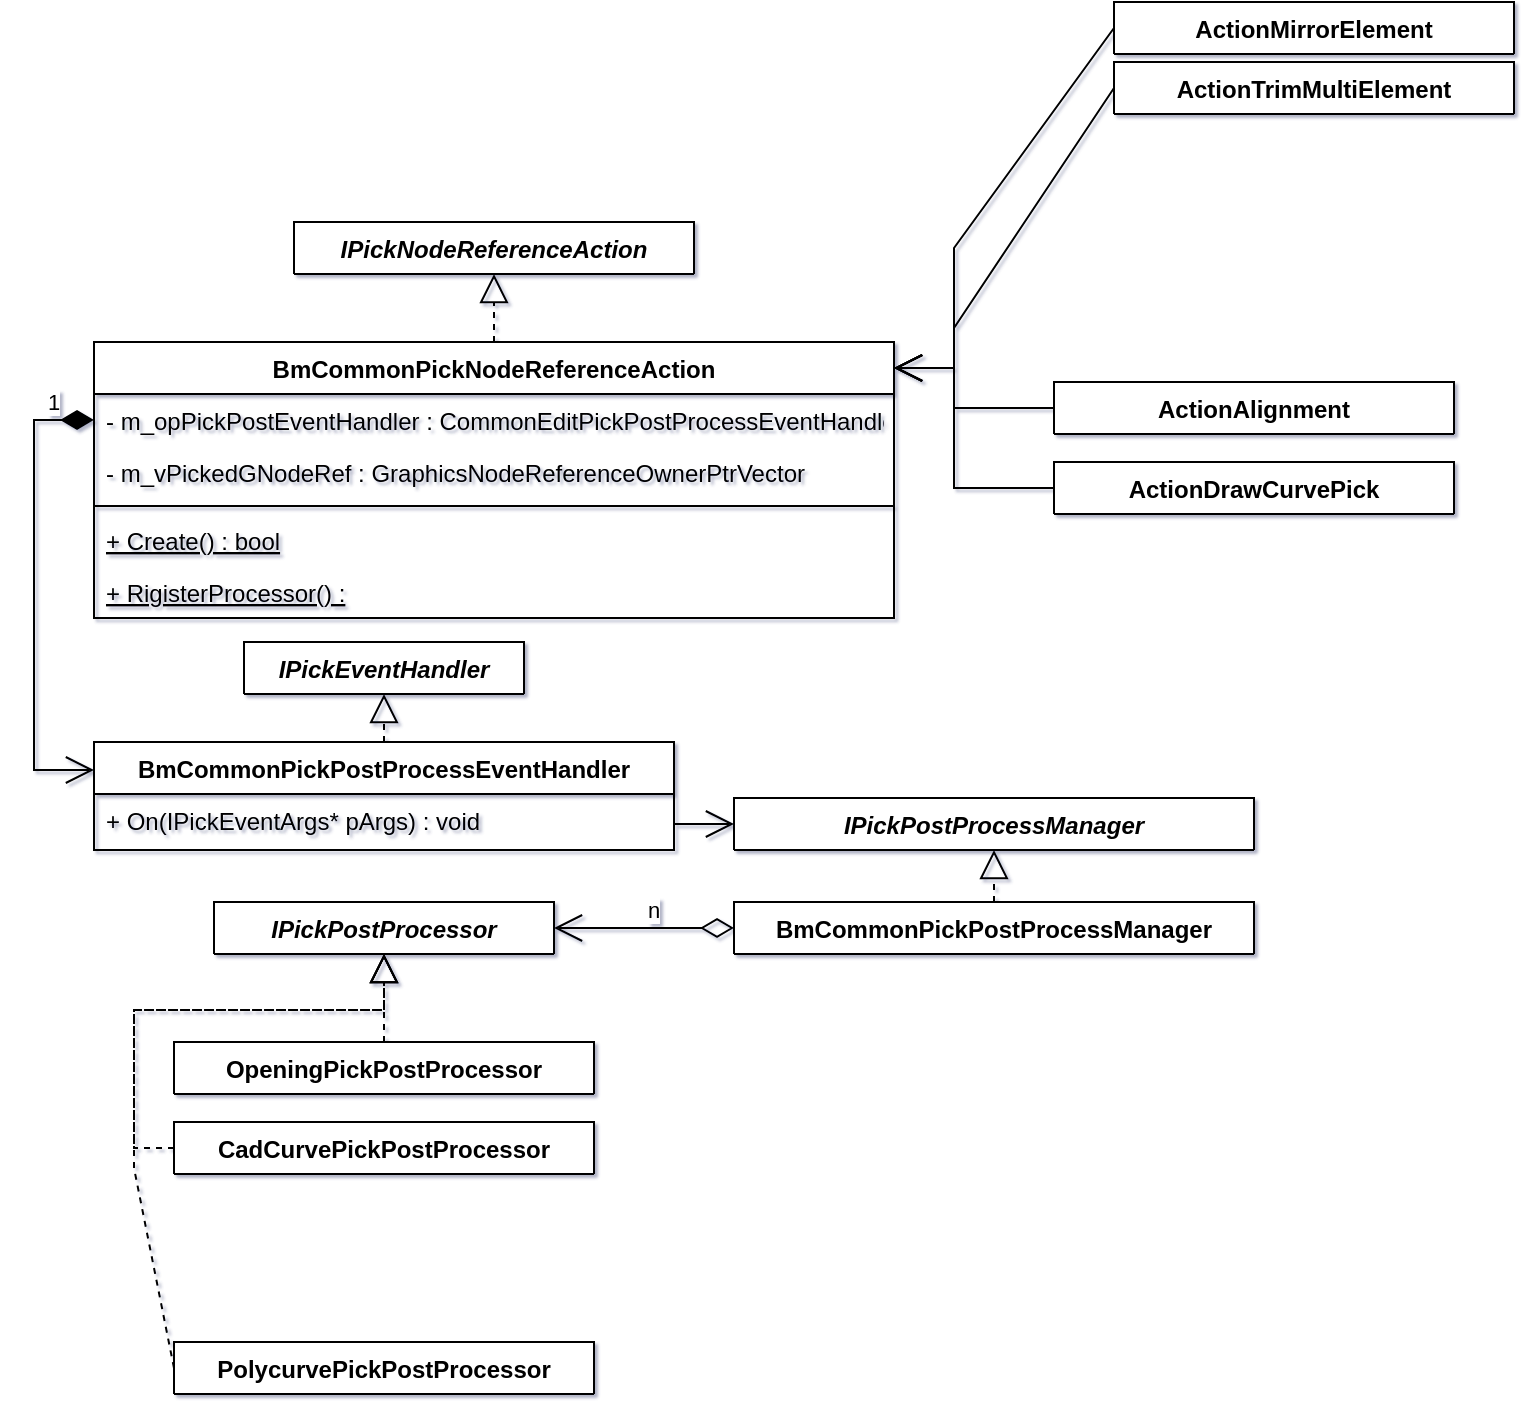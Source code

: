 <mxfile version="15.8.6" type="github" pages="4">
  <diagram id="C5RBs43oDa-KdzZeNtuy" name="Scheme 1">
    <mxGraphModel dx="582" dy="1630" grid="1" gridSize="10" guides="1" tooltips="1" connect="1" arrows="1" fold="1" page="1" pageScale="1" pageWidth="827" pageHeight="1169" background="none" math="0" shadow="1">
      <root>
        <mxCell id="WIyWlLk6GJQsqaUBKTNV-0" />
        <mxCell id="WIyWlLk6GJQsqaUBKTNV-1" parent="WIyWlLk6GJQsqaUBKTNV-0" />
        <mxCell id="zkfFHV4jXpPFQw0GAbJ--0" value="IPickNodeReferenceAction" style="swimlane;fontStyle=3;align=center;verticalAlign=top;childLayout=stackLayout;horizontal=1;startSize=26;horizontalStack=0;resizeParent=1;resizeLast=0;collapsible=1;marginBottom=0;rounded=0;shadow=0;strokeWidth=1;" parent="WIyWlLk6GJQsqaUBKTNV-1" vertex="1" collapsed="1">
          <mxGeometry x="180" y="120" width="200" height="26" as="geometry">
            <mxRectangle x="220" y="120" width="160" height="138" as="alternateBounds" />
          </mxGeometry>
        </mxCell>
        <mxCell id="zkfFHV4jXpPFQw0GAbJ--1" value="Name" style="text;align=left;verticalAlign=top;spacingLeft=4;spacingRight=4;overflow=hidden;rotatable=0;points=[[0,0.5],[1,0.5]];portConstraint=eastwest;" parent="zkfFHV4jXpPFQw0GAbJ--0" vertex="1">
          <mxGeometry y="26" width="200" height="26" as="geometry" />
        </mxCell>
        <mxCell id="zkfFHV4jXpPFQw0GAbJ--4" value="" style="line;html=1;strokeWidth=1;align=left;verticalAlign=middle;spacingTop=-1;spacingLeft=3;spacingRight=3;rotatable=0;labelPosition=right;points=[];portConstraint=eastwest;" parent="zkfFHV4jXpPFQw0GAbJ--0" vertex="1">
          <mxGeometry y="52" width="200" height="8" as="geometry" />
        </mxCell>
        <mxCell id="zkfFHV4jXpPFQw0GAbJ--5" value="Purchase Parking Pass" style="text;align=left;verticalAlign=top;spacingLeft=4;spacingRight=4;overflow=hidden;rotatable=0;points=[[0,0.5],[1,0.5]];portConstraint=eastwest;" parent="zkfFHV4jXpPFQw0GAbJ--0" vertex="1">
          <mxGeometry y="60" width="200" height="26" as="geometry" />
        </mxCell>
        <mxCell id="zkfFHV4jXpPFQw0GAbJ--6" value="BmCommonPickNodeReferenceAction" style="swimlane;fontStyle=1;align=center;verticalAlign=top;childLayout=stackLayout;horizontal=1;startSize=26;horizontalStack=0;resizeParent=1;resizeLast=0;collapsible=1;marginBottom=0;rounded=0;shadow=0;strokeWidth=1;" parent="WIyWlLk6GJQsqaUBKTNV-1" vertex="1">
          <mxGeometry x="80" y="180" width="400" height="138" as="geometry">
            <mxRectangle x="200" y="220" width="200" height="26" as="alternateBounds" />
          </mxGeometry>
        </mxCell>
        <mxCell id="zkfFHV4jXpPFQw0GAbJ--7" value="- m_opPickPostEventHandler : CommonEditPickPostProcessEventHandler" style="text;align=left;verticalAlign=top;spacingLeft=4;spacingRight=4;overflow=hidden;rotatable=0;points=[[0,0.5],[1,0.5]];portConstraint=eastwest;" parent="zkfFHV4jXpPFQw0GAbJ--6" vertex="1">
          <mxGeometry y="26" width="400" height="26" as="geometry" />
        </mxCell>
        <mxCell id="J0oaYAPU_-L1v4bQVUA5-4" value="- m_vPickedGNodeRef : GraphicsNodeReferenceOwnerPtrVector" style="text;align=left;verticalAlign=top;spacingLeft=4;spacingRight=4;overflow=hidden;rotatable=0;points=[[0,0.5],[1,0.5]];portConstraint=eastwest;" parent="zkfFHV4jXpPFQw0GAbJ--6" vertex="1">
          <mxGeometry y="52" width="400" height="26" as="geometry" />
        </mxCell>
        <mxCell id="zkfFHV4jXpPFQw0GAbJ--9" value="" style="line;html=1;strokeWidth=1;align=left;verticalAlign=middle;spacingTop=-1;spacingLeft=3;spacingRight=3;rotatable=0;labelPosition=right;points=[];portConstraint=eastwest;" parent="zkfFHV4jXpPFQw0GAbJ--6" vertex="1">
          <mxGeometry y="78" width="400" height="8" as="geometry" />
        </mxCell>
        <mxCell id="zkfFHV4jXpPFQw0GAbJ--10" value="+ Create() : bool" style="text;align=left;verticalAlign=top;spacingLeft=4;spacingRight=4;overflow=hidden;rotatable=0;points=[[0,0.5],[1,0.5]];portConstraint=eastwest;fontStyle=4" parent="zkfFHV4jXpPFQw0GAbJ--6" vertex="1">
          <mxGeometry y="86" width="400" height="26" as="geometry" />
        </mxCell>
        <mxCell id="Ch3S9O3G6ZBDTfe2Ftq7-0" value="+ RigisterProcessor() : " style="text;align=left;verticalAlign=top;spacingLeft=4;spacingRight=4;overflow=hidden;rotatable=0;points=[[0,0.5],[1,0.5]];portConstraint=eastwest;fontStyle=4" parent="zkfFHV4jXpPFQw0GAbJ--6" vertex="1">
          <mxGeometry y="112" width="400" height="26" as="geometry" />
        </mxCell>
        <mxCell id="zkfFHV4jXpPFQw0GAbJ--13" value="IPickPostProcessor" style="swimlane;fontStyle=3;align=center;verticalAlign=top;childLayout=stackLayout;horizontal=1;startSize=26;horizontalStack=0;resizeParent=1;resizeLast=0;collapsible=1;marginBottom=0;rounded=0;shadow=0;strokeWidth=1;" parent="WIyWlLk6GJQsqaUBKTNV-1" vertex="1" collapsed="1">
          <mxGeometry x="140" y="460" width="170" height="26" as="geometry">
            <mxRectangle x="330" y="360" width="160" height="70" as="alternateBounds" />
          </mxGeometry>
        </mxCell>
        <mxCell id="zkfFHV4jXpPFQw0GAbJ--14" value="Salary" style="text;align=left;verticalAlign=top;spacingLeft=4;spacingRight=4;overflow=hidden;rotatable=0;points=[[0,0.5],[1,0.5]];portConstraint=eastwest;" parent="zkfFHV4jXpPFQw0GAbJ--13" vertex="1">
          <mxGeometry y="26" width="170" height="26" as="geometry" />
        </mxCell>
        <mxCell id="zkfFHV4jXpPFQw0GAbJ--15" value="" style="line;html=1;strokeWidth=1;align=left;verticalAlign=middle;spacingTop=-1;spacingLeft=3;spacingRight=3;rotatable=0;labelPosition=right;points=[];portConstraint=eastwest;" parent="zkfFHV4jXpPFQw0GAbJ--13" vertex="1">
          <mxGeometry y="52" width="170" height="8" as="geometry" />
        </mxCell>
        <mxCell id="zkfFHV4jXpPFQw0GAbJ--17" value="IPickPostProcessManager" style="swimlane;fontStyle=3;align=center;verticalAlign=top;childLayout=stackLayout;horizontal=1;startSize=26;horizontalStack=0;resizeParent=1;resizeLast=0;collapsible=1;marginBottom=0;rounded=0;shadow=0;strokeWidth=1;" parent="WIyWlLk6GJQsqaUBKTNV-1" vertex="1" collapsed="1">
          <mxGeometry x="400" y="408" width="260" height="26" as="geometry">
            <mxRectangle x="570" y="310" width="160" height="216" as="alternateBounds" />
          </mxGeometry>
        </mxCell>
        <mxCell id="zkfFHV4jXpPFQw0GAbJ--18" value="Street" style="text;align=left;verticalAlign=top;spacingLeft=4;spacingRight=4;overflow=hidden;rotatable=0;points=[[0,0.5],[1,0.5]];portConstraint=eastwest;" parent="zkfFHV4jXpPFQw0GAbJ--17" vertex="1">
          <mxGeometry y="26" width="260" height="26" as="geometry" />
        </mxCell>
        <mxCell id="zkfFHV4jXpPFQw0GAbJ--22" value="Country" style="text;align=left;verticalAlign=top;spacingLeft=4;spacingRight=4;overflow=hidden;rotatable=0;points=[[0,0.5],[1,0.5]];portConstraint=eastwest;rounded=0;shadow=0;html=0;" parent="zkfFHV4jXpPFQw0GAbJ--17" vertex="1">
          <mxGeometry y="52" width="260" height="26" as="geometry" />
        </mxCell>
        <mxCell id="zkfFHV4jXpPFQw0GAbJ--23" value="" style="line;html=1;strokeWidth=1;align=left;verticalAlign=middle;spacingTop=-1;spacingLeft=3;spacingRight=3;rotatable=0;labelPosition=right;points=[];portConstraint=eastwest;" parent="zkfFHV4jXpPFQw0GAbJ--17" vertex="1">
          <mxGeometry y="78" width="260" height="8" as="geometry" />
        </mxCell>
        <mxCell id="zkfFHV4jXpPFQw0GAbJ--24" value="Validate" style="text;align=left;verticalAlign=top;spacingLeft=4;spacingRight=4;overflow=hidden;rotatable=0;points=[[0,0.5],[1,0.5]];portConstraint=eastwest;" parent="zkfFHV4jXpPFQw0GAbJ--17" vertex="1">
          <mxGeometry y="86" width="260" height="26" as="geometry" />
        </mxCell>
        <mxCell id="zkfFHV4jXpPFQw0GAbJ--25" value="Output As Label" style="text;align=left;verticalAlign=top;spacingLeft=4;spacingRight=4;overflow=hidden;rotatable=0;points=[[0,0.5],[1,0.5]];portConstraint=eastwest;" parent="zkfFHV4jXpPFQw0GAbJ--17" vertex="1">
          <mxGeometry y="112" width="260" height="26" as="geometry" />
        </mxCell>
        <mxCell id="OOC9lpMJYUZbqOaw8XCj-0" value="" style="endArrow=block;dashed=1;endFill=0;endSize=12;html=1;rounded=0;entryX=0.5;entryY=1;entryDx=0;entryDy=0;exitX=0.5;exitY=0;exitDx=0;exitDy=0;" parent="WIyWlLk6GJQsqaUBKTNV-1" source="zkfFHV4jXpPFQw0GAbJ--6" target="zkfFHV4jXpPFQw0GAbJ--0" edge="1">
          <mxGeometry width="160" relative="1" as="geometry">
            <mxPoint x="70" y="180" as="sourcePoint" />
            <mxPoint x="230" y="180" as="targetPoint" />
          </mxGeometry>
        </mxCell>
        <mxCell id="OOC9lpMJYUZbqOaw8XCj-1" value="IPickEventHandler" style="swimlane;fontStyle=3;align=center;verticalAlign=top;childLayout=stackLayout;horizontal=1;startSize=26;horizontalStack=0;resizeParent=1;resizeParentMax=0;resizeLast=0;collapsible=1;marginBottom=0;" parent="WIyWlLk6GJQsqaUBKTNV-1" vertex="1" collapsed="1">
          <mxGeometry x="155" y="330" width="140" height="26" as="geometry">
            <mxRectangle x="180" y="450" width="160" height="86" as="alternateBounds" />
          </mxGeometry>
        </mxCell>
        <mxCell id="OOC9lpMJYUZbqOaw8XCj-2" value="+ field: type" style="text;strokeColor=none;fillColor=none;align=left;verticalAlign=top;spacingLeft=4;spacingRight=4;overflow=hidden;rotatable=0;points=[[0,0.5],[1,0.5]];portConstraint=eastwest;" parent="OOC9lpMJYUZbqOaw8XCj-1" vertex="1">
          <mxGeometry y="26" width="140" height="26" as="geometry" />
        </mxCell>
        <mxCell id="OOC9lpMJYUZbqOaw8XCj-3" value="" style="line;strokeWidth=1;fillColor=none;align=left;verticalAlign=middle;spacingTop=-1;spacingLeft=3;spacingRight=3;rotatable=0;labelPosition=right;points=[];portConstraint=eastwest;" parent="OOC9lpMJYUZbqOaw8XCj-1" vertex="1">
          <mxGeometry y="52" width="140" height="8" as="geometry" />
        </mxCell>
        <mxCell id="OOC9lpMJYUZbqOaw8XCj-4" value="+ method(type): type" style="text;strokeColor=none;fillColor=none;align=left;verticalAlign=top;spacingLeft=4;spacingRight=4;overflow=hidden;rotatable=0;points=[[0,0.5],[1,0.5]];portConstraint=eastwest;" parent="OOC9lpMJYUZbqOaw8XCj-1" vertex="1">
          <mxGeometry y="60" width="140" height="26" as="geometry" />
        </mxCell>
        <mxCell id="OOC9lpMJYUZbqOaw8XCj-5" value="BmCommonPickPostProcessEventHandler" style="swimlane;fontStyle=1;align=center;verticalAlign=top;childLayout=stackLayout;horizontal=1;startSize=26;horizontalStack=0;resizeParent=1;resizeLast=0;collapsible=1;marginBottom=0;rounded=0;shadow=0;strokeWidth=1;" parent="WIyWlLk6GJQsqaUBKTNV-1" vertex="1">
          <mxGeometry x="80" y="380" width="290" height="54" as="geometry">
            <mxRectangle x="570" y="206" width="290" height="26" as="alternateBounds" />
          </mxGeometry>
        </mxCell>
        <mxCell id="OOC9lpMJYUZbqOaw8XCj-6" value="+ On(IPickEventArgs* pArgs) : void" style="text;align=left;verticalAlign=top;spacingLeft=4;spacingRight=4;overflow=hidden;rotatable=0;points=[[0,0.5],[1,0.5]];portConstraint=eastwest;" parent="OOC9lpMJYUZbqOaw8XCj-5" vertex="1">
          <mxGeometry y="26" width="290" height="26" as="geometry" />
        </mxCell>
        <mxCell id="OOC9lpMJYUZbqOaw8XCj-11" value="" style="endArrow=block;dashed=1;endFill=0;endSize=12;html=1;rounded=0;entryX=0.5;entryY=1;entryDx=0;entryDy=0;exitX=0.5;exitY=0;exitDx=0;exitDy=0;" parent="WIyWlLk6GJQsqaUBKTNV-1" source="OOC9lpMJYUZbqOaw8XCj-5" target="OOC9lpMJYUZbqOaw8XCj-1" edge="1">
          <mxGeometry width="160" relative="1" as="geometry">
            <mxPoint x="1" y="340" as="sourcePoint" />
            <mxPoint x="161" y="340" as="targetPoint" />
          </mxGeometry>
        </mxCell>
        <mxCell id="OOC9lpMJYUZbqOaw8XCj-12" value="OpeningPickPostProcessor" style="swimlane;fontStyle=1;align=center;verticalAlign=top;childLayout=stackLayout;horizontal=1;startSize=26;horizontalStack=0;resizeParent=1;resizeLast=0;collapsible=1;marginBottom=0;rounded=0;shadow=0;strokeWidth=1;" parent="WIyWlLk6GJQsqaUBKTNV-1" vertex="1" collapsed="1">
          <mxGeometry x="120" y="530" width="210" height="26" as="geometry">
            <mxRectangle x="330" y="360" width="160" height="70" as="alternateBounds" />
          </mxGeometry>
        </mxCell>
        <mxCell id="OOC9lpMJYUZbqOaw8XCj-13" value="Salary" style="text;align=left;verticalAlign=top;spacingLeft=4;spacingRight=4;overflow=hidden;rotatable=0;points=[[0,0.5],[1,0.5]];portConstraint=eastwest;" parent="OOC9lpMJYUZbqOaw8XCj-12" vertex="1">
          <mxGeometry y="26" width="210" height="26" as="geometry" />
        </mxCell>
        <mxCell id="OOC9lpMJYUZbqOaw8XCj-14" value="" style="line;html=1;strokeWidth=1;align=left;verticalAlign=middle;spacingTop=-1;spacingLeft=3;spacingRight=3;rotatable=0;labelPosition=right;points=[];portConstraint=eastwest;" parent="OOC9lpMJYUZbqOaw8XCj-12" vertex="1">
          <mxGeometry y="52" width="210" height="8" as="geometry" />
        </mxCell>
        <mxCell id="OOC9lpMJYUZbqOaw8XCj-15" value="PolycurvePickPostProcessor" style="swimlane;fontStyle=1;align=center;verticalAlign=top;childLayout=stackLayout;horizontal=1;startSize=26;horizontalStack=0;resizeParent=1;resizeLast=0;collapsible=1;marginBottom=0;rounded=0;shadow=0;strokeWidth=1;" parent="WIyWlLk6GJQsqaUBKTNV-1" vertex="1" collapsed="1">
          <mxGeometry x="120" y="680" width="210" height="26" as="geometry">
            <mxRectangle x="330" y="360" width="160" height="70" as="alternateBounds" />
          </mxGeometry>
        </mxCell>
        <mxCell id="OOC9lpMJYUZbqOaw8XCj-16" value="Salary" style="text;align=left;verticalAlign=top;spacingLeft=4;spacingRight=4;overflow=hidden;rotatable=0;points=[[0,0.5],[1,0.5]];portConstraint=eastwest;" parent="OOC9lpMJYUZbqOaw8XCj-15" vertex="1">
          <mxGeometry y="26" width="210" height="26" as="geometry" />
        </mxCell>
        <mxCell id="OOC9lpMJYUZbqOaw8XCj-17" value="" style="line;html=1;strokeWidth=1;align=left;verticalAlign=middle;spacingTop=-1;spacingLeft=3;spacingRight=3;rotatable=0;labelPosition=right;points=[];portConstraint=eastwest;" parent="OOC9lpMJYUZbqOaw8XCj-15" vertex="1">
          <mxGeometry y="52" width="210" height="8" as="geometry" />
        </mxCell>
        <mxCell id="OOC9lpMJYUZbqOaw8XCj-18" value="CadCurvePickPostProcessor" style="swimlane;fontStyle=1;align=center;verticalAlign=top;childLayout=stackLayout;horizontal=1;startSize=26;horizontalStack=0;resizeParent=1;resizeLast=0;collapsible=1;marginBottom=0;rounded=0;shadow=0;strokeWidth=1;" parent="WIyWlLk6GJQsqaUBKTNV-1" vertex="1" collapsed="1">
          <mxGeometry x="120" y="570" width="210" height="26" as="geometry">
            <mxRectangle x="330" y="360" width="160" height="70" as="alternateBounds" />
          </mxGeometry>
        </mxCell>
        <mxCell id="OOC9lpMJYUZbqOaw8XCj-19" value="Salary" style="text;align=left;verticalAlign=top;spacingLeft=4;spacingRight=4;overflow=hidden;rotatable=0;points=[[0,0.5],[1,0.5]];portConstraint=eastwest;" parent="OOC9lpMJYUZbqOaw8XCj-18" vertex="1">
          <mxGeometry y="26" width="210" height="26" as="geometry" />
        </mxCell>
        <mxCell id="OOC9lpMJYUZbqOaw8XCj-20" value="" style="line;html=1;strokeWidth=1;align=left;verticalAlign=middle;spacingTop=-1;spacingLeft=3;spacingRight=3;rotatable=0;labelPosition=right;points=[];portConstraint=eastwest;" parent="OOC9lpMJYUZbqOaw8XCj-18" vertex="1">
          <mxGeometry y="52" width="210" height="8" as="geometry" />
        </mxCell>
        <mxCell id="OOC9lpMJYUZbqOaw8XCj-21" value="" style="endArrow=block;dashed=1;endFill=0;endSize=12;html=1;rounded=0;entryX=0.5;entryY=1;entryDx=0;entryDy=0;exitX=0.5;exitY=0;exitDx=0;exitDy=0;" parent="WIyWlLk6GJQsqaUBKTNV-1" source="OOC9lpMJYUZbqOaw8XCj-12" target="zkfFHV4jXpPFQw0GAbJ--13" edge="1">
          <mxGeometry width="160" relative="1" as="geometry">
            <mxPoint x="-40" y="520" as="sourcePoint" />
            <mxPoint x="120" y="520" as="targetPoint" />
          </mxGeometry>
        </mxCell>
        <mxCell id="OOC9lpMJYUZbqOaw8XCj-22" value="" style="endArrow=block;dashed=1;endFill=0;endSize=12;html=1;rounded=0;exitX=0;exitY=0.5;exitDx=0;exitDy=0;entryX=0.5;entryY=1;entryDx=0;entryDy=0;" parent="WIyWlLk6GJQsqaUBKTNV-1" source="OOC9lpMJYUZbqOaw8XCj-15" target="zkfFHV4jXpPFQw0GAbJ--13" edge="1">
          <mxGeometry width="160" relative="1" as="geometry">
            <mxPoint x="-40" y="550" as="sourcePoint" />
            <mxPoint x="120" y="550" as="targetPoint" />
            <Array as="points">
              <mxPoint x="100" y="593" />
              <mxPoint x="100" y="514" />
              <mxPoint x="225" y="514" />
            </Array>
          </mxGeometry>
        </mxCell>
        <mxCell id="OOC9lpMJYUZbqOaw8XCj-23" value="" style="endArrow=block;dashed=1;endFill=0;endSize=12;html=1;rounded=0;entryX=0.5;entryY=1;entryDx=0;entryDy=0;exitX=0;exitY=0.5;exitDx=0;exitDy=0;" parent="WIyWlLk6GJQsqaUBKTNV-1" source="OOC9lpMJYUZbqOaw8XCj-18" target="zkfFHV4jXpPFQw0GAbJ--13" edge="1">
          <mxGeometry width="160" relative="1" as="geometry">
            <mxPoint x="-110" y="530" as="sourcePoint" />
            <mxPoint x="230" y="490" as="targetPoint" />
            <Array as="points">
              <mxPoint x="100" y="583" />
              <mxPoint x="100" y="514" />
              <mxPoint x="225" y="514" />
            </Array>
          </mxGeometry>
        </mxCell>
        <mxCell id="OOC9lpMJYUZbqOaw8XCj-24" value="BmCommonPickPostProcessManager" style="swimlane;fontStyle=1;align=center;verticalAlign=top;childLayout=stackLayout;horizontal=1;startSize=26;horizontalStack=0;resizeParent=1;resizeLast=0;collapsible=1;marginBottom=0;rounded=0;shadow=0;strokeWidth=1;" parent="WIyWlLk6GJQsqaUBKTNV-1" vertex="1" collapsed="1">
          <mxGeometry x="400" y="460" width="260" height="26" as="geometry">
            <mxRectangle x="570" y="310" width="160" height="216" as="alternateBounds" />
          </mxGeometry>
        </mxCell>
        <mxCell id="OOC9lpMJYUZbqOaw8XCj-25" value="Street" style="text;align=left;verticalAlign=top;spacingLeft=4;spacingRight=4;overflow=hidden;rotatable=0;points=[[0,0.5],[1,0.5]];portConstraint=eastwest;" parent="OOC9lpMJYUZbqOaw8XCj-24" vertex="1">
          <mxGeometry y="26" width="260" height="26" as="geometry" />
        </mxCell>
        <mxCell id="OOC9lpMJYUZbqOaw8XCj-26" value="Country" style="text;align=left;verticalAlign=top;spacingLeft=4;spacingRight=4;overflow=hidden;rotatable=0;points=[[0,0.5],[1,0.5]];portConstraint=eastwest;rounded=0;shadow=0;html=0;" parent="OOC9lpMJYUZbqOaw8XCj-24" vertex="1">
          <mxGeometry y="52" width="260" height="26" as="geometry" />
        </mxCell>
        <mxCell id="OOC9lpMJYUZbqOaw8XCj-27" value="" style="line;html=1;strokeWidth=1;align=left;verticalAlign=middle;spacingTop=-1;spacingLeft=3;spacingRight=3;rotatable=0;labelPosition=right;points=[];portConstraint=eastwest;" parent="OOC9lpMJYUZbqOaw8XCj-24" vertex="1">
          <mxGeometry y="78" width="260" height="8" as="geometry" />
        </mxCell>
        <mxCell id="OOC9lpMJYUZbqOaw8XCj-28" value="Validate" style="text;align=left;verticalAlign=top;spacingLeft=4;spacingRight=4;overflow=hidden;rotatable=0;points=[[0,0.5],[1,0.5]];portConstraint=eastwest;" parent="OOC9lpMJYUZbqOaw8XCj-24" vertex="1">
          <mxGeometry y="86" width="260" height="26" as="geometry" />
        </mxCell>
        <mxCell id="OOC9lpMJYUZbqOaw8XCj-29" value="Output As Label" style="text;align=left;verticalAlign=top;spacingLeft=4;spacingRight=4;overflow=hidden;rotatable=0;points=[[0,0.5],[1,0.5]];portConstraint=eastwest;" parent="OOC9lpMJYUZbqOaw8XCj-24" vertex="1">
          <mxGeometry y="112" width="260" height="26" as="geometry" />
        </mxCell>
        <mxCell id="OOC9lpMJYUZbqOaw8XCj-31" value="" style="endArrow=block;dashed=1;endFill=0;endSize=12;html=1;rounded=0;entryX=0.5;entryY=1;entryDx=0;entryDy=0;exitX=0.5;exitY=0;exitDx=0;exitDy=0;" parent="WIyWlLk6GJQsqaUBKTNV-1" source="OOC9lpMJYUZbqOaw8XCj-24" target="zkfFHV4jXpPFQw0GAbJ--17" edge="1">
          <mxGeometry width="160" relative="1" as="geometry">
            <mxPoint x="480" y="550" as="sourcePoint" />
            <mxPoint x="640" y="550" as="targetPoint" />
          </mxGeometry>
        </mxCell>
        <mxCell id="OOC9lpMJYUZbqOaw8XCj-33" value="" style="endArrow=open;endFill=1;endSize=12;html=1;rounded=0;entryX=0;entryY=0.5;entryDx=0;entryDy=0;" parent="WIyWlLk6GJQsqaUBKTNV-1" target="zkfFHV4jXpPFQw0GAbJ--17" edge="1">
          <mxGeometry width="160" relative="1" as="geometry">
            <mxPoint x="370" y="421" as="sourcePoint" />
            <mxPoint x="260" y="454" as="targetPoint" />
          </mxGeometry>
        </mxCell>
        <mxCell id="OOC9lpMJYUZbqOaw8XCj-36" value="n" style="endArrow=open;html=1;endSize=12;startArrow=diamondThin;startSize=14;startFill=0;edgeStyle=orthogonalEdgeStyle;align=left;verticalAlign=bottom;rounded=0;entryX=1;entryY=0.5;entryDx=0;entryDy=0;exitX=0;exitY=0.5;exitDx=0;exitDy=0;" parent="WIyWlLk6GJQsqaUBKTNV-1" source="OOC9lpMJYUZbqOaw8XCj-24" target="zkfFHV4jXpPFQw0GAbJ--13" edge="1">
          <mxGeometry relative="1" as="geometry">
            <mxPoint x="390" y="524" as="sourcePoint" />
            <mxPoint x="590" y="534" as="targetPoint" />
            <mxPoint as="offset" />
          </mxGeometry>
        </mxCell>
        <mxCell id="OOC9lpMJYUZbqOaw8XCj-37" value="1" style="endArrow=open;html=1;endSize=12;startArrow=diamondThin;startSize=14;startFill=1;edgeStyle=orthogonalEdgeStyle;align=left;verticalAlign=bottom;rounded=0;exitX=0;exitY=0.5;exitDx=0;exitDy=0;entryX=0;entryY=0.25;entryDx=0;entryDy=0;" parent="WIyWlLk6GJQsqaUBKTNV-1" source="zkfFHV4jXpPFQw0GAbJ--7" target="OOC9lpMJYUZbqOaw8XCj-5" edge="1">
          <mxGeometry x="-0.789" relative="1" as="geometry">
            <mxPoint x="390" y="300" as="sourcePoint" />
            <mxPoint x="20" y="380" as="targetPoint" />
            <Array as="points">
              <mxPoint x="50" y="219" />
              <mxPoint x="50" y="394" />
              <mxPoint x="80" y="394" />
            </Array>
            <mxPoint as="offset" />
          </mxGeometry>
        </mxCell>
        <mxCell id="J0oaYAPU_-L1v4bQVUA5-5" value="ActionMirrorElement" style="swimlane;fontStyle=1;align=center;verticalAlign=top;childLayout=stackLayout;horizontal=1;startSize=26;horizontalStack=0;resizeParent=1;resizeLast=0;collapsible=1;marginBottom=0;rounded=0;shadow=0;strokeWidth=1;" parent="WIyWlLk6GJQsqaUBKTNV-1" vertex="1" collapsed="1">
          <mxGeometry x="590" y="10" width="200" height="26" as="geometry">
            <mxRectangle x="560" y="120" width="160" height="90" as="alternateBounds" />
          </mxGeometry>
        </mxCell>
        <mxCell id="J0oaYAPU_-L1v4bQVUA5-6" value="Name" style="text;align=left;verticalAlign=top;spacingLeft=4;spacingRight=4;overflow=hidden;rotatable=0;points=[[0,0.5],[1,0.5]];portConstraint=eastwest;" parent="J0oaYAPU_-L1v4bQVUA5-5" vertex="1">
          <mxGeometry y="26" width="200" height="26" as="geometry" />
        </mxCell>
        <mxCell id="J0oaYAPU_-L1v4bQVUA5-7" value="" style="line;html=1;strokeWidth=1;align=left;verticalAlign=middle;spacingTop=-1;spacingLeft=3;spacingRight=3;rotatable=0;labelPosition=right;points=[];portConstraint=eastwest;" parent="J0oaYAPU_-L1v4bQVUA5-5" vertex="1">
          <mxGeometry y="52" width="200" height="8" as="geometry" />
        </mxCell>
        <mxCell id="J0oaYAPU_-L1v4bQVUA5-8" value="Purchase Parking Pass" style="text;align=left;verticalAlign=top;spacingLeft=4;spacingRight=4;overflow=hidden;rotatable=0;points=[[0,0.5],[1,0.5]];portConstraint=eastwest;" parent="J0oaYAPU_-L1v4bQVUA5-5" vertex="1">
          <mxGeometry y="60" width="200" height="26" as="geometry" />
        </mxCell>
        <mxCell id="J0oaYAPU_-L1v4bQVUA5-9" value="ActionTrimMultiElement" style="swimlane;fontStyle=1;align=center;verticalAlign=top;childLayout=stackLayout;horizontal=1;startSize=26;horizontalStack=0;resizeParent=1;resizeLast=0;collapsible=1;marginBottom=0;rounded=0;shadow=0;strokeWidth=1;" parent="WIyWlLk6GJQsqaUBKTNV-1" vertex="1" collapsed="1">
          <mxGeometry x="590" y="40" width="200" height="26" as="geometry">
            <mxRectangle x="560" y="120" width="160" height="90" as="alternateBounds" />
          </mxGeometry>
        </mxCell>
        <mxCell id="J0oaYAPU_-L1v4bQVUA5-10" value="Name" style="text;align=left;verticalAlign=top;spacingLeft=4;spacingRight=4;overflow=hidden;rotatable=0;points=[[0,0.5],[1,0.5]];portConstraint=eastwest;" parent="J0oaYAPU_-L1v4bQVUA5-9" vertex="1">
          <mxGeometry y="26" width="200" height="26" as="geometry" />
        </mxCell>
        <mxCell id="J0oaYAPU_-L1v4bQVUA5-11" value="" style="line;html=1;strokeWidth=1;align=left;verticalAlign=middle;spacingTop=-1;spacingLeft=3;spacingRight=3;rotatable=0;labelPosition=right;points=[];portConstraint=eastwest;" parent="J0oaYAPU_-L1v4bQVUA5-9" vertex="1">
          <mxGeometry y="52" width="200" height="8" as="geometry" />
        </mxCell>
        <mxCell id="J0oaYAPU_-L1v4bQVUA5-12" value="Purchase Parking Pass" style="text;align=left;verticalAlign=top;spacingLeft=4;spacingRight=4;overflow=hidden;rotatable=0;points=[[0,0.5],[1,0.5]];portConstraint=eastwest;" parent="J0oaYAPU_-L1v4bQVUA5-9" vertex="1">
          <mxGeometry y="60" width="200" height="26" as="geometry" />
        </mxCell>
        <mxCell id="J0oaYAPU_-L1v4bQVUA5-13" value="ActionDrawCurvePick" style="swimlane;fontStyle=1;align=center;verticalAlign=top;childLayout=stackLayout;horizontal=1;startSize=26;horizontalStack=0;resizeParent=1;resizeLast=0;collapsible=1;marginBottom=0;rounded=0;shadow=0;strokeWidth=1;" parent="WIyWlLk6GJQsqaUBKTNV-1" vertex="1" collapsed="1">
          <mxGeometry x="560" y="240" width="200" height="26" as="geometry">
            <mxRectangle x="560" y="120" width="160" height="90" as="alternateBounds" />
          </mxGeometry>
        </mxCell>
        <mxCell id="J0oaYAPU_-L1v4bQVUA5-14" value="Name" style="text;align=left;verticalAlign=top;spacingLeft=4;spacingRight=4;overflow=hidden;rotatable=0;points=[[0,0.5],[1,0.5]];portConstraint=eastwest;" parent="J0oaYAPU_-L1v4bQVUA5-13" vertex="1">
          <mxGeometry y="26" width="200" height="26" as="geometry" />
        </mxCell>
        <mxCell id="J0oaYAPU_-L1v4bQVUA5-15" value="" style="line;html=1;strokeWidth=1;align=left;verticalAlign=middle;spacingTop=-1;spacingLeft=3;spacingRight=3;rotatable=0;labelPosition=right;points=[];portConstraint=eastwest;" parent="J0oaYAPU_-L1v4bQVUA5-13" vertex="1">
          <mxGeometry y="52" width="200" height="8" as="geometry" />
        </mxCell>
        <mxCell id="J0oaYAPU_-L1v4bQVUA5-16" value="Purchase Parking Pass" style="text;align=left;verticalAlign=top;spacingLeft=4;spacingRight=4;overflow=hidden;rotatable=0;points=[[0,0.5],[1,0.5]];portConstraint=eastwest;" parent="J0oaYAPU_-L1v4bQVUA5-13" vertex="1">
          <mxGeometry y="60" width="200" height="26" as="geometry" />
        </mxCell>
        <mxCell id="J0oaYAPU_-L1v4bQVUA5-17" value="ActionAlignment" style="swimlane;fontStyle=1;align=center;verticalAlign=top;childLayout=stackLayout;horizontal=1;startSize=26;horizontalStack=0;resizeParent=1;resizeLast=0;collapsible=1;marginBottom=0;rounded=0;shadow=0;strokeWidth=1;" parent="WIyWlLk6GJQsqaUBKTNV-1" vertex="1" collapsed="1">
          <mxGeometry x="560" y="200" width="200" height="26" as="geometry">
            <mxRectangle x="560" y="120" width="160" height="90" as="alternateBounds" />
          </mxGeometry>
        </mxCell>
        <mxCell id="J0oaYAPU_-L1v4bQVUA5-18" value="Name" style="text;align=left;verticalAlign=top;spacingLeft=4;spacingRight=4;overflow=hidden;rotatable=0;points=[[0,0.5],[1,0.5]];portConstraint=eastwest;" parent="J0oaYAPU_-L1v4bQVUA5-17" vertex="1">
          <mxGeometry y="26" width="200" height="26" as="geometry" />
        </mxCell>
        <mxCell id="J0oaYAPU_-L1v4bQVUA5-19" value="" style="line;html=1;strokeWidth=1;align=left;verticalAlign=middle;spacingTop=-1;spacingLeft=3;spacingRight=3;rotatable=0;labelPosition=right;points=[];portConstraint=eastwest;" parent="J0oaYAPU_-L1v4bQVUA5-17" vertex="1">
          <mxGeometry y="52" width="200" height="8" as="geometry" />
        </mxCell>
        <mxCell id="J0oaYAPU_-L1v4bQVUA5-20" value="Purchase Parking Pass" style="text;align=left;verticalAlign=top;spacingLeft=4;spacingRight=4;overflow=hidden;rotatable=0;points=[[0,0.5],[1,0.5]];portConstraint=eastwest;" parent="J0oaYAPU_-L1v4bQVUA5-17" vertex="1">
          <mxGeometry y="60" width="200" height="26" as="geometry" />
        </mxCell>
        <mxCell id="J0oaYAPU_-L1v4bQVUA5-21" value="" style="endArrow=open;endFill=1;endSize=12;html=1;rounded=0;exitX=0;exitY=0.5;exitDx=0;exitDy=0;" parent="WIyWlLk6GJQsqaUBKTNV-1" source="J0oaYAPU_-L1v4bQVUA5-17" edge="1">
          <mxGeometry width="160" relative="1" as="geometry">
            <mxPoint x="450" y="80" as="sourcePoint" />
            <mxPoint x="480" y="193" as="targetPoint" />
            <Array as="points">
              <mxPoint x="510" y="213" />
              <mxPoint x="510" y="193" />
            </Array>
          </mxGeometry>
        </mxCell>
        <mxCell id="J0oaYAPU_-L1v4bQVUA5-22" value="" style="endArrow=open;endFill=1;endSize=12;html=1;rounded=0;exitX=0;exitY=0.5;exitDx=0;exitDy=0;" parent="WIyWlLk6GJQsqaUBKTNV-1" source="J0oaYAPU_-L1v4bQVUA5-9" edge="1">
          <mxGeometry width="160" relative="1" as="geometry">
            <mxPoint x="560" y="133" as="sourcePoint" />
            <mxPoint x="480" y="193" as="targetPoint" />
            <Array as="points">
              <mxPoint x="510" y="173" />
              <mxPoint x="510" y="193" />
            </Array>
          </mxGeometry>
        </mxCell>
        <mxCell id="J0oaYAPU_-L1v4bQVUA5-23" value="" style="endArrow=open;endFill=1;endSize=12;html=1;rounded=0;exitX=0;exitY=0.5;exitDx=0;exitDy=0;" parent="WIyWlLk6GJQsqaUBKTNV-1" source="J0oaYAPU_-L1v4bQVUA5-5" edge="1">
          <mxGeometry width="160" relative="1" as="geometry">
            <mxPoint x="450" y="80" as="sourcePoint" />
            <mxPoint x="480" y="193" as="targetPoint" />
            <Array as="points">
              <mxPoint x="510" y="133" />
              <mxPoint x="510" y="193" />
            </Array>
          </mxGeometry>
        </mxCell>
        <mxCell id="J0oaYAPU_-L1v4bQVUA5-24" value="" style="endArrow=open;endFill=1;endSize=12;html=1;rounded=0;exitX=0;exitY=0.5;exitDx=0;exitDy=0;" parent="WIyWlLk6GJQsqaUBKTNV-1" source="J0oaYAPU_-L1v4bQVUA5-13" edge="1">
          <mxGeometry width="160" relative="1" as="geometry">
            <mxPoint x="450" y="80" as="sourcePoint" />
            <mxPoint x="480" y="193" as="targetPoint" />
            <Array as="points">
              <mxPoint x="510" y="253" />
              <mxPoint x="510" y="193" />
            </Array>
          </mxGeometry>
        </mxCell>
      </root>
    </mxGraphModel>
  </diagram>
  <diagram id="PTwXgvChC8Ch85quqxlX" name="Scheme 2">
    <mxGraphModel dx="-342" dy="1358" grid="1" gridSize="10" guides="1" tooltips="1" connect="1" arrows="1" fold="1" page="1" pageScale="1" pageWidth="827" pageHeight="1169" background="none" math="0" shadow="1">
      <root>
        <mxCell id="Wxb5Ih9X1z9pYF5Ffwk9-0" />
        <mxCell id="Wxb5Ih9X1z9pYF5Ffwk9-1" parent="Wxb5Ih9X1z9pYF5Ffwk9-0" />
        <mxCell id="kNTKHGPlKL16wA6MH_51-0" value="IPickPostProcessor" style="swimlane;fontStyle=3;align=center;verticalAlign=top;childLayout=stackLayout;horizontal=1;startSize=26;horizontalStack=0;resizeParent=1;resizeLast=0;collapsible=1;marginBottom=0;shadow=0;strokeWidth=1;rounded=0;sketch=0;" parent="Wxb5Ih9X1z9pYF5Ffwk9-1" vertex="1" collapsed="1">
          <mxGeometry x="989.94" y="242" width="170" height="26" as="geometry">
            <mxRectangle x="330" y="360" width="160" height="70" as="alternateBounds" />
          </mxGeometry>
        </mxCell>
        <mxCell id="kNTKHGPlKL16wA6MH_51-1" value="Salary" style="text;align=left;verticalAlign=top;spacingLeft=4;spacingRight=4;overflow=hidden;rotatable=0;points=[[0,0.5],[1,0.5]];portConstraint=eastwest;rounded=0;" parent="kNTKHGPlKL16wA6MH_51-0" vertex="1">
          <mxGeometry y="26" width="170" height="26" as="geometry" />
        </mxCell>
        <mxCell id="kNTKHGPlKL16wA6MH_51-2" value="" style="line;html=1;strokeWidth=1;align=left;verticalAlign=middle;spacingTop=-1;spacingLeft=3;spacingRight=3;rotatable=0;labelPosition=right;points=[];portConstraint=eastwest;rounded=0;" parent="kNTKHGPlKL16wA6MH_51-0" vertex="1">
          <mxGeometry y="52" width="170" height="8" as="geometry" />
        </mxCell>
        <mxCell id="kNTKHGPlKL16wA6MH_51-3" value="IPickPostProcessManager" style="swimlane;fontStyle=3;align=center;verticalAlign=top;childLayout=stackLayout;horizontal=1;startSize=26;horizontalStack=0;resizeParent=1;resizeLast=0;collapsible=1;marginBottom=0;shadow=0;strokeWidth=1;rounded=0;sketch=0;" parent="Wxb5Ih9X1z9pYF5Ffwk9-1" vertex="1" collapsed="1">
          <mxGeometry x="1249.94" y="190" width="260" height="26" as="geometry">
            <mxRectangle x="570" y="310" width="160" height="216" as="alternateBounds" />
          </mxGeometry>
        </mxCell>
        <mxCell id="kNTKHGPlKL16wA6MH_51-4" value="Street" style="text;align=left;verticalAlign=top;spacingLeft=4;spacingRight=4;overflow=hidden;rotatable=0;points=[[0,0.5],[1,0.5]];portConstraint=eastwest;rounded=0;" parent="kNTKHGPlKL16wA6MH_51-3" vertex="1">
          <mxGeometry y="26" width="260" height="26" as="geometry" />
        </mxCell>
        <mxCell id="kNTKHGPlKL16wA6MH_51-5" value="Country" style="text;align=left;verticalAlign=top;spacingLeft=4;spacingRight=4;overflow=hidden;rotatable=0;points=[[0,0.5],[1,0.5]];portConstraint=eastwest;shadow=0;html=0;rounded=0;" parent="kNTKHGPlKL16wA6MH_51-3" vertex="1">
          <mxGeometry y="52" width="260" height="26" as="geometry" />
        </mxCell>
        <mxCell id="kNTKHGPlKL16wA6MH_51-6" value="" style="line;html=1;strokeWidth=1;align=left;verticalAlign=middle;spacingTop=-1;spacingLeft=3;spacingRight=3;rotatable=0;labelPosition=right;points=[];portConstraint=eastwest;rounded=0;" parent="kNTKHGPlKL16wA6MH_51-3" vertex="1">
          <mxGeometry y="78" width="260" height="8" as="geometry" />
        </mxCell>
        <mxCell id="kNTKHGPlKL16wA6MH_51-7" value="Validate" style="text;align=left;verticalAlign=top;spacingLeft=4;spacingRight=4;overflow=hidden;rotatable=0;points=[[0,0.5],[1,0.5]];portConstraint=eastwest;rounded=0;" parent="kNTKHGPlKL16wA6MH_51-3" vertex="1">
          <mxGeometry y="86" width="260" height="26" as="geometry" />
        </mxCell>
        <mxCell id="kNTKHGPlKL16wA6MH_51-8" value="Output As Label" style="text;align=left;verticalAlign=top;spacingLeft=4;spacingRight=4;overflow=hidden;rotatable=0;points=[[0,0.5],[1,0.5]];portConstraint=eastwest;rounded=0;" parent="kNTKHGPlKL16wA6MH_51-3" vertex="1">
          <mxGeometry y="112" width="260" height="26" as="geometry" />
        </mxCell>
        <mxCell id="kNTKHGPlKL16wA6MH_51-9" value="IPickEventHandler" style="swimlane;fontStyle=3;align=center;verticalAlign=top;childLayout=stackLayout;horizontal=1;startSize=26;horizontalStack=0;resizeParent=1;resizeParentMax=0;resizeLast=0;collapsible=1;marginBottom=0;rounded=0;shadow=0;sketch=0;" parent="Wxb5Ih9X1z9pYF5Ffwk9-1" vertex="1" collapsed="1">
          <mxGeometry x="1004.94" y="112" width="140" height="26" as="geometry">
            <mxRectangle x="180" y="450" width="160" height="86" as="alternateBounds" />
          </mxGeometry>
        </mxCell>
        <mxCell id="kNTKHGPlKL16wA6MH_51-10" value="+ field: type" style="text;strokeColor=none;fillColor=none;align=left;verticalAlign=top;spacingLeft=4;spacingRight=4;overflow=hidden;rotatable=0;points=[[0,0.5],[1,0.5]];portConstraint=eastwest;rounded=0;" parent="kNTKHGPlKL16wA6MH_51-9" vertex="1">
          <mxGeometry y="26" width="140" height="26" as="geometry" />
        </mxCell>
        <mxCell id="kNTKHGPlKL16wA6MH_51-11" value="" style="line;strokeWidth=1;fillColor=none;align=left;verticalAlign=middle;spacingTop=-1;spacingLeft=3;spacingRight=3;rotatable=0;labelPosition=right;points=[];portConstraint=eastwest;rounded=0;" parent="kNTKHGPlKL16wA6MH_51-9" vertex="1">
          <mxGeometry y="52" width="140" height="8" as="geometry" />
        </mxCell>
        <mxCell id="kNTKHGPlKL16wA6MH_51-12" value="+ method(type): type" style="text;strokeColor=none;fillColor=none;align=left;verticalAlign=top;spacingLeft=4;spacingRight=4;overflow=hidden;rotatable=0;points=[[0,0.5],[1,0.5]];portConstraint=eastwest;rounded=0;" parent="kNTKHGPlKL16wA6MH_51-9" vertex="1">
          <mxGeometry y="60" width="140" height="26" as="geometry" />
        </mxCell>
        <mxCell id="kNTKHGPlKL16wA6MH_51-13" value="BmCommonPickPostProcessEventHandler" style="swimlane;fontStyle=1;align=center;verticalAlign=top;childLayout=stackLayout;horizontal=1;startSize=26;horizontalStack=0;resizeParent=1;resizeLast=0;collapsible=1;marginBottom=0;shadow=0;strokeWidth=1;fillColor=#dae8fc;strokeColor=#6c8ebf;rounded=0;sketch=0;" parent="Wxb5Ih9X1z9pYF5Ffwk9-1" vertex="1">
          <mxGeometry x="929.94" y="162" width="290" height="54" as="geometry">
            <mxRectangle x="570" y="206" width="290" height="26" as="alternateBounds" />
          </mxGeometry>
        </mxCell>
        <mxCell id="kNTKHGPlKL16wA6MH_51-14" value="+ On(IPickEventArgs* pArgs) : void" style="text;align=left;verticalAlign=top;spacingLeft=4;spacingRight=4;overflow=hidden;rotatable=0;points=[[0,0.5],[1,0.5]];portConstraint=eastwest;rounded=0;shadow=0;sketch=0;" parent="kNTKHGPlKL16wA6MH_51-13" vertex="1">
          <mxGeometry y="26" width="290" height="26" as="geometry" />
        </mxCell>
        <mxCell id="kNTKHGPlKL16wA6MH_51-15" value="" style="endArrow=block;dashed=1;endFill=0;endSize=12;html=1;entryX=0.5;entryY=1;entryDx=0;entryDy=0;exitX=0.5;exitY=0;exitDx=0;exitDy=0;rounded=0;shadow=0;sketch=0;" parent="Wxb5Ih9X1z9pYF5Ffwk9-1" source="kNTKHGPlKL16wA6MH_51-13" target="kNTKHGPlKL16wA6MH_51-9" edge="1">
          <mxGeometry width="160" relative="1" as="geometry">
            <mxPoint x="850.94" y="122" as="sourcePoint" />
            <mxPoint x="1010.94" y="122" as="targetPoint" />
          </mxGeometry>
        </mxCell>
        <mxCell id="kNTKHGPlKL16wA6MH_51-16" value="OpeningPickPostProcessor" style="swimlane;fontStyle=1;align=center;verticalAlign=top;childLayout=stackLayout;horizontal=1;startSize=26;horizontalStack=0;resizeParent=1;resizeLast=0;collapsible=1;marginBottom=0;shadow=0;strokeWidth=1;rounded=0;sketch=0;" parent="Wxb5Ih9X1z9pYF5Ffwk9-1" vertex="1" collapsed="1">
          <mxGeometry x="969.94" y="312" width="210" height="26" as="geometry">
            <mxRectangle x="330" y="360" width="160" height="70" as="alternateBounds" />
          </mxGeometry>
        </mxCell>
        <mxCell id="kNTKHGPlKL16wA6MH_51-17" value="Salary" style="text;align=left;verticalAlign=top;spacingLeft=4;spacingRight=4;overflow=hidden;rotatable=0;points=[[0,0.5],[1,0.5]];portConstraint=eastwest;rounded=0;" parent="kNTKHGPlKL16wA6MH_51-16" vertex="1">
          <mxGeometry y="26" width="210" height="26" as="geometry" />
        </mxCell>
        <mxCell id="kNTKHGPlKL16wA6MH_51-18" value="" style="line;html=1;strokeWidth=1;align=left;verticalAlign=middle;spacingTop=-1;spacingLeft=3;spacingRight=3;rotatable=0;labelPosition=right;points=[];portConstraint=eastwest;rounded=0;" parent="kNTKHGPlKL16wA6MH_51-16" vertex="1">
          <mxGeometry y="52" width="210" height="8" as="geometry" />
        </mxCell>
        <mxCell id="kNTKHGPlKL16wA6MH_51-19" value="CadCurvePickPostProcessor" style="swimlane;fontStyle=1;align=center;verticalAlign=top;childLayout=stackLayout;horizontal=1;startSize=26;horizontalStack=0;resizeParent=1;resizeLast=0;collapsible=1;marginBottom=0;shadow=0;strokeWidth=1;fillColor=#dae8fc;strokeColor=#6c8ebf;rounded=0;sketch=0;" parent="Wxb5Ih9X1z9pYF5Ffwk9-1" vertex="1" collapsed="1">
          <mxGeometry x="969.94" y="352" width="210" height="26" as="geometry">
            <mxRectangle x="969.94" y="352" width="160" height="70" as="alternateBounds" />
          </mxGeometry>
        </mxCell>
        <mxCell id="kNTKHGPlKL16wA6MH_51-20" value="Salary" style="text;align=left;verticalAlign=top;spacingLeft=4;spacingRight=4;overflow=hidden;rotatable=0;points=[[0,0.5],[1,0.5]];portConstraint=eastwest;rounded=0;" parent="kNTKHGPlKL16wA6MH_51-19" vertex="1">
          <mxGeometry y="26" width="210" height="26" as="geometry" />
        </mxCell>
        <mxCell id="kNTKHGPlKL16wA6MH_51-21" value="" style="line;html=1;strokeWidth=1;align=left;verticalAlign=middle;spacingTop=-1;spacingLeft=3;spacingRight=3;rotatable=0;labelPosition=right;points=[];portConstraint=eastwest;rounded=0;" parent="kNTKHGPlKL16wA6MH_51-19" vertex="1">
          <mxGeometry y="52" width="210" height="8" as="geometry" />
        </mxCell>
        <mxCell id="kNTKHGPlKL16wA6MH_51-22" value="" style="endArrow=block;dashed=1;endFill=0;endSize=12;html=1;entryX=0.5;entryY=1;entryDx=0;entryDy=0;exitX=0.5;exitY=0;exitDx=0;exitDy=0;rounded=0;shadow=0;sketch=0;" parent="Wxb5Ih9X1z9pYF5Ffwk9-1" source="kNTKHGPlKL16wA6MH_51-16" target="kNTKHGPlKL16wA6MH_51-0" edge="1">
          <mxGeometry width="160" relative="1" as="geometry">
            <mxPoint x="809.94" y="302" as="sourcePoint" />
            <mxPoint x="969.94" y="302" as="targetPoint" />
          </mxGeometry>
        </mxCell>
        <mxCell id="kNTKHGPlKL16wA6MH_51-23" value="" style="endArrow=block;dashed=1;endFill=0;endSize=12;html=1;entryX=0.5;entryY=1;entryDx=0;entryDy=0;exitX=0;exitY=0.5;exitDx=0;exitDy=0;rounded=0;shadow=0;sketch=0;" parent="Wxb5Ih9X1z9pYF5Ffwk9-1" source="kNTKHGPlKL16wA6MH_51-19" target="kNTKHGPlKL16wA6MH_51-0" edge="1">
          <mxGeometry width="160" relative="1" as="geometry">
            <mxPoint x="739.94" y="312" as="sourcePoint" />
            <mxPoint x="1079.94" y="272" as="targetPoint" />
            <Array as="points">
              <mxPoint x="949.94" y="365" />
              <mxPoint x="949.94" y="296" />
              <mxPoint x="1074.94" y="296" />
            </Array>
          </mxGeometry>
        </mxCell>
        <mxCell id="kNTKHGPlKL16wA6MH_51-24" value="BmCommonPickPostProcessManager" style="swimlane;fontStyle=1;align=center;verticalAlign=top;childLayout=stackLayout;horizontal=1;startSize=26;horizontalStack=0;resizeParent=1;resizeLast=0;collapsible=1;marginBottom=0;shadow=0;strokeWidth=1;fillColor=#dae8fc;strokeColor=#6c8ebf;rounded=0;sketch=0;" parent="Wxb5Ih9X1z9pYF5Ffwk9-1" vertex="1" collapsed="1">
          <mxGeometry x="1249.94" y="242" width="260" height="26" as="geometry">
            <mxRectangle x="1249.94" y="242" width="160" height="216" as="alternateBounds" />
          </mxGeometry>
        </mxCell>
        <mxCell id="kNTKHGPlKL16wA6MH_51-25" value="Street" style="text;align=left;verticalAlign=top;spacingLeft=4;spacingRight=4;overflow=hidden;rotatable=0;points=[[0,0.5],[1,0.5]];portConstraint=eastwest;rounded=0;" parent="kNTKHGPlKL16wA6MH_51-24" vertex="1">
          <mxGeometry y="26" width="260" height="26" as="geometry" />
        </mxCell>
        <mxCell id="kNTKHGPlKL16wA6MH_51-26" value="Country" style="text;align=left;verticalAlign=top;spacingLeft=4;spacingRight=4;overflow=hidden;rotatable=0;points=[[0,0.5],[1,0.5]];portConstraint=eastwest;shadow=0;html=0;rounded=0;" parent="kNTKHGPlKL16wA6MH_51-24" vertex="1">
          <mxGeometry y="52" width="260" height="26" as="geometry" />
        </mxCell>
        <mxCell id="kNTKHGPlKL16wA6MH_51-27" value="" style="line;html=1;strokeWidth=1;align=left;verticalAlign=middle;spacingTop=-1;spacingLeft=3;spacingRight=3;rotatable=0;labelPosition=right;points=[];portConstraint=eastwest;rounded=0;" parent="kNTKHGPlKL16wA6MH_51-24" vertex="1">
          <mxGeometry y="78" width="260" height="8" as="geometry" />
        </mxCell>
        <mxCell id="kNTKHGPlKL16wA6MH_51-28" value="Validate" style="text;align=left;verticalAlign=top;spacingLeft=4;spacingRight=4;overflow=hidden;rotatable=0;points=[[0,0.5],[1,0.5]];portConstraint=eastwest;rounded=0;" parent="kNTKHGPlKL16wA6MH_51-24" vertex="1">
          <mxGeometry y="86" width="260" height="26" as="geometry" />
        </mxCell>
        <mxCell id="kNTKHGPlKL16wA6MH_51-29" value="Output As Label" style="text;align=left;verticalAlign=top;spacingLeft=4;spacingRight=4;overflow=hidden;rotatable=0;points=[[0,0.5],[1,0.5]];portConstraint=eastwest;rounded=0;" parent="kNTKHGPlKL16wA6MH_51-24" vertex="1">
          <mxGeometry y="112" width="260" height="26" as="geometry" />
        </mxCell>
        <mxCell id="kNTKHGPlKL16wA6MH_51-30" value="" style="endArrow=block;dashed=1;endFill=0;endSize=12;html=1;entryX=0.5;entryY=1;entryDx=0;entryDy=0;exitX=0.5;exitY=0;exitDx=0;exitDy=0;rounded=0;shadow=0;sketch=0;" parent="Wxb5Ih9X1z9pYF5Ffwk9-1" source="kNTKHGPlKL16wA6MH_51-24" target="kNTKHGPlKL16wA6MH_51-3" edge="1">
          <mxGeometry width="160" relative="1" as="geometry">
            <mxPoint x="1329.94" y="332" as="sourcePoint" />
            <mxPoint x="1489.94" y="332" as="targetPoint" />
          </mxGeometry>
        </mxCell>
        <mxCell id="kNTKHGPlKL16wA6MH_51-31" value="" style="endArrow=open;endFill=1;endSize=12;html=1;entryX=0;entryY=0.5;entryDx=0;entryDy=0;rounded=0;shadow=0;sketch=0;" parent="Wxb5Ih9X1z9pYF5Ffwk9-1" target="kNTKHGPlKL16wA6MH_51-3" edge="1">
          <mxGeometry width="160" relative="1" as="geometry">
            <mxPoint x="1219.94" y="203" as="sourcePoint" />
            <mxPoint x="1109.94" y="236" as="targetPoint" />
          </mxGeometry>
        </mxCell>
        <mxCell id="kNTKHGPlKL16wA6MH_51-32" value="n" style="endArrow=open;html=1;endSize=12;startArrow=diamondThin;startSize=14;startFill=0;edgeStyle=orthogonalEdgeStyle;align=left;verticalAlign=bottom;entryX=1;entryY=0.5;entryDx=0;entryDy=0;exitX=0;exitY=0.5;exitDx=0;exitDy=0;rounded=0;shadow=0;sketch=0;" parent="Wxb5Ih9X1z9pYF5Ffwk9-1" source="kNTKHGPlKL16wA6MH_51-24" target="kNTKHGPlKL16wA6MH_51-0" edge="1">
          <mxGeometry relative="1" as="geometry">
            <mxPoint x="1239.94" y="306" as="sourcePoint" />
            <mxPoint x="1439.94" y="316" as="targetPoint" />
            <mxPoint as="offset" />
          </mxGeometry>
        </mxCell>
        <mxCell id="kNTKHGPlKL16wA6MH_51-33" value="1" style="endArrow=open;html=1;endSize=12;startArrow=diamondThin;startSize=14;startFill=1;edgeStyle=orthogonalEdgeStyle;align=left;verticalAlign=bottom;entryX=0;entryY=0.25;entryDx=0;entryDy=0;exitX=0;exitY=0.5;exitDx=0;exitDy=0;rounded=0;shadow=0;sketch=0;" parent="Wxb5Ih9X1z9pYF5Ffwk9-1" source="kNTKHGPlKL16wA6MH_51-38" target="kNTKHGPlKL16wA6MH_51-13" edge="1">
          <mxGeometry x="-0.79" relative="1" as="geometry">
            <mxPoint x="900" y="39" as="sourcePoint" />
            <mxPoint x="869.94" y="162" as="targetPoint" />
            <Array as="points">
              <mxPoint x="900" y="43" />
              <mxPoint x="900" y="175" />
            </Array>
            <mxPoint as="offset" />
          </mxGeometry>
        </mxCell>
        <mxCell id="kNTKHGPlKL16wA6MH_51-34" value="ActionDrawCurvePick" style="swimlane;fontStyle=1;align=center;verticalAlign=top;childLayout=stackLayout;horizontal=1;startSize=26;horizontalStack=0;resizeParent=1;resizeLast=0;collapsible=1;marginBottom=0;shadow=0;strokeWidth=1;fillColor=#fff2cc;strokeColor=#d6b656;rounded=0;sketch=0;" parent="Wxb5Ih9X1z9pYF5Ffwk9-1" vertex="1" collapsed="1">
          <mxGeometry x="974.94" y="68" width="200" height="26" as="geometry">
            <mxRectangle x="560" y="120" width="160" height="90" as="alternateBounds" />
          </mxGeometry>
        </mxCell>
        <mxCell id="kNTKHGPlKL16wA6MH_51-35" value="Name" style="text;align=left;verticalAlign=top;spacingLeft=4;spacingRight=4;overflow=hidden;rotatable=0;points=[[0,0.5],[1,0.5]];portConstraint=eastwest;rounded=0;" parent="kNTKHGPlKL16wA6MH_51-34" vertex="1">
          <mxGeometry y="26" width="200" height="26" as="geometry" />
        </mxCell>
        <mxCell id="kNTKHGPlKL16wA6MH_51-36" value="" style="line;html=1;strokeWidth=1;align=left;verticalAlign=middle;spacingTop=-1;spacingLeft=3;spacingRight=3;rotatable=0;labelPosition=right;points=[];portConstraint=eastwest;rounded=0;" parent="kNTKHGPlKL16wA6MH_51-34" vertex="1">
          <mxGeometry y="52" width="200" height="8" as="geometry" />
        </mxCell>
        <mxCell id="kNTKHGPlKL16wA6MH_51-37" value="Purchase Parking Pass" style="text;align=left;verticalAlign=top;spacingLeft=4;spacingRight=4;overflow=hidden;rotatable=0;points=[[0,0.5],[1,0.5]];portConstraint=eastwest;rounded=0;" parent="kNTKHGPlKL16wA6MH_51-34" vertex="1">
          <mxGeometry y="60" width="200" height="26" as="geometry" />
        </mxCell>
        <mxCell id="kNTKHGPlKL16wA6MH_51-38" value="ActionAlignment" style="swimlane;fontStyle=1;align=center;verticalAlign=top;childLayout=stackLayout;horizontal=1;startSize=26;horizontalStack=0;resizeParent=1;resizeLast=0;collapsible=1;marginBottom=0;shadow=0;strokeWidth=1;rounded=0;sketch=0;" parent="Wxb5Ih9X1z9pYF5Ffwk9-1" vertex="1" collapsed="1">
          <mxGeometry x="974.94" y="30" width="200" height="26" as="geometry">
            <mxRectangle x="560" y="120" width="160" height="90" as="alternateBounds" />
          </mxGeometry>
        </mxCell>
        <mxCell id="kNTKHGPlKL16wA6MH_51-39" value="Name" style="text;align=left;verticalAlign=top;spacingLeft=4;spacingRight=4;overflow=hidden;rotatable=0;points=[[0,0.5],[1,0.5]];portConstraint=eastwest;rounded=0;" parent="kNTKHGPlKL16wA6MH_51-38" vertex="1">
          <mxGeometry y="26" width="200" height="26" as="geometry" />
        </mxCell>
        <mxCell id="kNTKHGPlKL16wA6MH_51-40" value="" style="line;html=1;strokeWidth=1;align=left;verticalAlign=middle;spacingTop=-1;spacingLeft=3;spacingRight=3;rotatable=0;labelPosition=right;points=[];portConstraint=eastwest;rounded=0;" parent="kNTKHGPlKL16wA6MH_51-38" vertex="1">
          <mxGeometry y="52" width="200" height="8" as="geometry" />
        </mxCell>
        <mxCell id="kNTKHGPlKL16wA6MH_51-41" value="Purchase Parking Pass" style="text;align=left;verticalAlign=top;spacingLeft=4;spacingRight=4;overflow=hidden;rotatable=0;points=[[0,0.5],[1,0.5]];portConstraint=eastwest;rounded=0;" parent="kNTKHGPlKL16wA6MH_51-38" vertex="1">
          <mxGeometry y="60" width="200" height="26" as="geometry" />
        </mxCell>
        <mxCell id="kNTKHGPlKL16wA6MH_51-42" value="1" style="endArrow=open;html=1;endSize=12;startArrow=diamondThin;startSize=14;startFill=1;edgeStyle=orthogonalEdgeStyle;align=left;verticalAlign=bottom;entryX=0;entryY=0.25;entryDx=0;entryDy=0;exitX=0;exitY=0.5;exitDx=0;exitDy=0;rounded=0;shadow=0;sketch=0;" parent="Wxb5Ih9X1z9pYF5Ffwk9-1" source="kNTKHGPlKL16wA6MH_51-34" target="kNTKHGPlKL16wA6MH_51-13" edge="1">
          <mxGeometry x="-0.75" relative="1" as="geometry">
            <mxPoint x="900" y="39" as="sourcePoint" />
            <mxPoint x="930" y="179" as="targetPoint" />
            <Array as="points">
              <mxPoint x="900" y="81" />
              <mxPoint x="900" y="175" />
            </Array>
            <mxPoint as="offset" />
          </mxGeometry>
        </mxCell>
        <mxCell id="kNTKHGPlKL16wA6MH_51-43" value="ChainCadCurveOperate" style="swimlane;fontStyle=1;align=center;verticalAlign=top;childLayout=stackLayout;horizontal=1;startSize=26;horizontalStack=0;resizeParent=1;resizeLast=0;collapsible=1;marginBottom=0;shadow=0;strokeWidth=1;fillColor=#dae8fc;strokeColor=#6c8ebf;rounded=0;sketch=0;" parent="Wxb5Ih9X1z9pYF5Ffwk9-1" vertex="1" collapsed="1">
          <mxGeometry x="1249.94" y="352" width="250.06" height="26" as="geometry">
            <mxRectangle x="1249.94" y="352" width="260.06" height="210" as="alternateBounds" />
          </mxGeometry>
        </mxCell>
        <mxCell id="i8AwMZJxcLAJFtqc-F1E-4" value="+ field: type" style="text;strokeColor=none;fillColor=none;align=left;verticalAlign=top;spacingLeft=4;spacingRight=4;overflow=hidden;rotatable=0;points=[[0,0.5],[1,0.5]];portConstraint=eastwest;rounded=0;" parent="kNTKHGPlKL16wA6MH_51-43" vertex="1">
          <mxGeometry y="26" width="250.06" height="26" as="geometry" />
        </mxCell>
        <mxCell id="kNTKHGPlKL16wA6MH_51-45" value="" style="line;html=1;strokeWidth=1;align=left;verticalAlign=middle;spacingTop=-1;spacingLeft=3;spacingRight=3;rotatable=0;labelPosition=right;points=[];portConstraint=eastwest;rounded=0;" parent="kNTKHGPlKL16wA6MH_51-43" vertex="1">
          <mxGeometry y="52" width="250.06" height="8" as="geometry" />
        </mxCell>
        <mxCell id="i8AwMZJxcLAJFtqc-F1E-3" value="+ ChainCadCurveOperate(): void" style="text;strokeColor=none;fillColor=none;align=left;verticalAlign=top;spacingLeft=4;spacingRight=4;overflow=hidden;rotatable=0;points=[[0,0.5],[1,0.5]];portConstraint=eastwest;rounded=0;" parent="kNTKHGPlKL16wA6MH_51-43" vertex="1">
          <mxGeometry y="60" width="250.06" height="26" as="geometry" />
        </mxCell>
        <mxCell id="i8AwMZJxcLAJFtqc-F1E-9" value="+ Excute(): void" style="text;strokeColor=none;fillColor=none;align=left;verticalAlign=top;spacingLeft=4;spacingRight=4;overflow=hidden;rotatable=0;points=[[0,0.5],[1,0.5]];portConstraint=eastwest;rounded=0;" parent="kNTKHGPlKL16wA6MH_51-43" vertex="1">
          <mxGeometry y="86" width="250.06" height="26" as="geometry" />
        </mxCell>
        <mxCell id="i8AwMZJxcLAJFtqc-F1E-10" value="+ Excute(): void" style="text;strokeColor=none;fillColor=none;align=left;verticalAlign=top;spacingLeft=4;spacingRight=4;overflow=hidden;rotatable=0;points=[[0,0.5],[1,0.5]];portConstraint=eastwest;rounded=0;" parent="kNTKHGPlKL16wA6MH_51-43" vertex="1">
          <mxGeometry y="112" width="250.06" height="26" as="geometry" />
        </mxCell>
        <mxCell id="kNTKHGPlKL16wA6MH_51-46" value="" style="endArrow=open;endFill=1;endSize=12;html=1;exitX=1;exitY=0.5;exitDx=0;exitDy=0;entryX=0;entryY=0.5;entryDx=0;entryDy=0;rounded=0;shadow=0;sketch=0;" parent="Wxb5Ih9X1z9pYF5Ffwk9-1" source="kNTKHGPlKL16wA6MH_51-19" target="kNTKHGPlKL16wA6MH_51-43" edge="1">
          <mxGeometry width="160" relative="1" as="geometry">
            <mxPoint x="1040" y="399" as="sourcePoint" />
            <mxPoint x="1200" y="379" as="targetPoint" />
          </mxGeometry>
        </mxCell>
        <mxCell id="jtj8j1ZU2egn2PIGW_j1-0" value="EnCurve2dRelationship" style="swimlane;fontStyle=1;align=center;verticalAlign=top;childLayout=stackLayout;horizontal=1;startSize=26;horizontalStack=0;resizeParent=1;resizeLast=0;collapsible=1;marginBottom=0;shadow=0;strokeWidth=1;fillColor=#dae8fc;strokeColor=#6c8ebf;rounded=0;sketch=0;" vertex="1" collapsed="1" parent="Wxb5Ih9X1z9pYF5Ffwk9-1">
          <mxGeometry x="969.94" y="430" width="210" height="26" as="geometry">
            <mxRectangle x="969.94" y="352" width="160" height="70" as="alternateBounds" />
          </mxGeometry>
        </mxCell>
        <mxCell id="jtj8j1ZU2egn2PIGW_j1-1" value="Salary" style="text;align=left;verticalAlign=top;spacingLeft=4;spacingRight=4;overflow=hidden;rotatable=0;points=[[0,0.5],[1,0.5]];portConstraint=eastwest;rounded=0;" vertex="1" parent="jtj8j1ZU2egn2PIGW_j1-0">
          <mxGeometry y="26" width="210" height="26" as="geometry" />
        </mxCell>
        <mxCell id="jtj8j1ZU2egn2PIGW_j1-2" value="" style="line;html=1;strokeWidth=1;align=left;verticalAlign=middle;spacingTop=-1;spacingLeft=3;spacingRight=3;rotatable=0;labelPosition=right;points=[];portConstraint=eastwest;rounded=0;" vertex="1" parent="jtj8j1ZU2egn2PIGW_j1-0">
          <mxGeometry y="52" width="210" height="8" as="geometry" />
        </mxCell>
        <mxCell id="jtj8j1ZU2egn2PIGW_j1-3" value="DfsResult" style="swimlane;fontStyle=1;align=center;verticalAlign=top;childLayout=stackLayout;horizontal=1;startSize=26;horizontalStack=0;resizeParent=1;resizeLast=0;collapsible=1;marginBottom=0;shadow=0;strokeWidth=1;fillColor=#dae8fc;strokeColor=#6c8ebf;rounded=0;sketch=0;" vertex="1" collapsed="1" parent="Wxb5Ih9X1z9pYF5Ffwk9-1">
          <mxGeometry x="969.94" y="470" width="210" height="26" as="geometry">
            <mxRectangle x="969.94" y="470" width="270.06" height="176" as="alternateBounds" />
          </mxGeometry>
        </mxCell>
        <mxCell id="jtj8j1ZU2egn2PIGW_j1-4" value="+ bIsLoop: bool" style="text;align=left;verticalAlign=top;spacingLeft=4;spacingRight=4;overflow=hidden;rotatable=0;points=[[0,0.5],[1,0.5]];portConstraint=eastwest;rounded=0;" vertex="1" parent="jtj8j1ZU2egn2PIGW_j1-3">
          <mxGeometry y="26" width="210" height="26" as="geometry" />
        </mxCell>
        <mxCell id="jtj8j1ZU2egn2PIGW_j1-7" value="+ dLength: double" style="text;align=left;verticalAlign=top;spacingLeft=4;spacingRight=4;overflow=hidden;rotatable=0;points=[[0,0.5],[1,0.5]];portConstraint=eastwest;rounded=0;" vertex="1" parent="jtj8j1ZU2egn2PIGW_j1-3">
          <mxGeometry y="52" width="210" height="26" as="geometry" />
        </mxCell>
        <mxCell id="jtj8j1ZU2egn2PIGW_j1-9" value="&amp;nbsp;+ dArea: double" style="text;whiteSpace=wrap;html=1;rounded=0;" vertex="1" parent="jtj8j1ZU2egn2PIGW_j1-3">
          <mxGeometry y="78" width="210" height="30" as="geometry" />
        </mxCell>
        <mxCell id="jtj8j1ZU2egn2PIGW_j1-10" value="&lt;div&gt;&amp;nbsp;+ vCurvePath: std::vector&amp;lt;const ICurve2d*&amp;gt;&lt;/div&gt;" style="text;whiteSpace=wrap;html=1;rounded=0;" vertex="1" parent="jtj8j1ZU2egn2PIGW_j1-3">
          <mxGeometry y="108" width="210" height="30" as="geometry" />
        </mxCell>
        <mxCell id="jtj8j1ZU2egn2PIGW_j1-8" value="&lt;div&gt;&amp;nbsp;+ pPolygon: IPolygon *&lt;br&gt;&lt;/div&gt;" style="text;whiteSpace=wrap;html=1;rounded=0;" vertex="1" parent="jtj8j1ZU2egn2PIGW_j1-3">
          <mxGeometry y="138" width="210" height="30" as="geometry" />
        </mxCell>
        <mxCell id="jtj8j1ZU2egn2PIGW_j1-5" value="" style="line;html=1;strokeWidth=1;align=left;verticalAlign=middle;spacingTop=-1;spacingLeft=3;spacingRight=3;rotatable=0;labelPosition=right;points=[];portConstraint=eastwest;rounded=0;" vertex="1" parent="jtj8j1ZU2egn2PIGW_j1-3">
          <mxGeometry y="168" width="210" height="8" as="geometry" />
        </mxCell>
        <mxCell id="rM090HQiWw-F1MjJMAG--0" value="需要修改的类" style="swimlane;fontStyle=0;align=center;verticalAlign=top;childLayout=stackLayout;horizontal=1;startSize=26;horizontalStack=0;resizeParent=1;resizeLast=0;collapsible=1;marginBottom=0;shadow=0;strokeWidth=1;fillColor=#fff2cc;strokeColor=#d6b656;rounded=0;sketch=0;" vertex="1" collapsed="1" parent="Wxb5Ih9X1z9pYF5Ffwk9-1">
          <mxGeometry x="1330" y="42" width="106" height="26" as="geometry">
            <mxRectangle x="560" y="120" width="160" height="90" as="alternateBounds" />
          </mxGeometry>
        </mxCell>
        <mxCell id="rM090HQiWw-F1MjJMAG--1" value="Name" style="text;align=left;verticalAlign=top;spacingLeft=4;spacingRight=4;overflow=hidden;rotatable=0;points=[[0,0.5],[1,0.5]];portConstraint=eastwest;rounded=0;" vertex="1" parent="rM090HQiWw-F1MjJMAG--0">
          <mxGeometry y="26" width="106" height="26" as="geometry" />
        </mxCell>
        <mxCell id="rM090HQiWw-F1MjJMAG--2" value="" style="line;html=1;strokeWidth=1;align=left;verticalAlign=middle;spacingTop=-1;spacingLeft=3;spacingRight=3;rotatable=0;labelPosition=right;points=[];portConstraint=eastwest;rounded=0;" vertex="1" parent="rM090HQiWw-F1MjJMAG--0">
          <mxGeometry y="52" width="106" height="8" as="geometry" />
        </mxCell>
        <mxCell id="rM090HQiWw-F1MjJMAG--3" value="Purchase Parking Pass" style="text;align=left;verticalAlign=top;spacingLeft=4;spacingRight=4;overflow=hidden;rotatable=0;points=[[0,0.5],[1,0.5]];portConstraint=eastwest;rounded=0;" vertex="1" parent="rM090HQiWw-F1MjJMAG--0">
          <mxGeometry y="60" width="106" height="26" as="geometry" />
        </mxCell>
        <mxCell id="rM090HQiWw-F1MjJMAG--4" value="新加的类" style="swimlane;fontStyle=0;align=center;verticalAlign=top;childLayout=stackLayout;horizontal=1;startSize=26;horizontalStack=0;resizeParent=1;resizeLast=0;collapsible=1;marginBottom=0;shadow=0;strokeWidth=1;fillColor=#dae8fc;strokeColor=#6c8ebf;rounded=0;sketch=0;" vertex="1" collapsed="1" parent="Wxb5Ih9X1z9pYF5Ffwk9-1">
          <mxGeometry x="1330" y="80" width="106" height="26" as="geometry">
            <mxRectangle x="1330" y="80" width="160" height="216" as="alternateBounds" />
          </mxGeometry>
        </mxCell>
      </root>
    </mxGraphModel>
  </diagram>
  <diagram id="dLtSB1IRBkr97bLhCCUL" name="Algorithm diagram">
    <mxGraphModel dx="582" dy="1630" grid="1" gridSize="10" guides="1" tooltips="1" connect="1" arrows="1" fold="1" page="1" pageScale="1" pageWidth="827" pageHeight="1169" math="0" shadow="0">
      <root>
        <mxCell id="0_LXd3zXh57d5PQR54Dv-0" />
        <mxCell id="0_LXd3zXh57d5PQR54Dv-1" parent="0_LXd3zXh57d5PQR54Dv-0" />
        <mxCell id="D6H5FU00CzbuNYimZ6kx-1" value="" style="edgeStyle=orthogonalEdgeStyle;rounded=0;orthogonalLoop=1;jettySize=auto;html=1;" parent="0_LXd3zXh57d5PQR54Dv-1" source="vUnv-Rx415G4xqLDOpbj-0" target="D6H5FU00CzbuNYimZ6kx-0" edge="1">
          <mxGeometry relative="1" as="geometry" />
        </mxCell>
        <mxCell id="vUnv-Rx415G4xqLDOpbj-0" value="ActionDrawCurvePick 内开启 拾取Action" style="rounded=1;whiteSpace=wrap;html=1;" parent="0_LXd3zXh57d5PQR54Dv-1" vertex="1">
          <mxGeometry x="330" y="510" width="210" height="60" as="geometry" />
        </mxCell>
        <mxCell id="D6H5FU00CzbuNYimZ6kx-3" value="" style="edgeStyle=orthogonalEdgeStyle;rounded=0;orthogonalLoop=1;jettySize=auto;html=1;" parent="0_LXd3zXh57d5PQR54Dv-1" source="D6H5FU00CzbuNYimZ6kx-0" target="D6H5FU00CzbuNYimZ6kx-2" edge="1">
          <mxGeometry relative="1" as="geometry" />
        </mxCell>
        <mxCell id="D6H5FU00CzbuNYimZ6kx-0" value="hover到cad线，进入pickposteventhandle" style="whiteSpace=wrap;html=1;rounded=1;" parent="0_LXd3zXh57d5PQR54Dv-1" vertex="1">
          <mxGeometry x="330" y="650" width="210" height="60" as="geometry" />
        </mxCell>
        <mxCell id="D6H5FU00CzbuNYimZ6kx-5" value="" style="edgeStyle=orthogonalEdgeStyle;rounded=0;orthogonalLoop=1;jettySize=auto;html=1;" parent="0_LXd3zXh57d5PQR54Dv-1" source="D6H5FU00CzbuNYimZ6kx-2" target="D6H5FU00CzbuNYimZ6kx-4" edge="1">
          <mxGeometry relative="1" as="geometry" />
        </mxCell>
        <mxCell id="D6H5FU00CzbuNYimZ6kx-2" value="通过CAD线的GNodeRef，拿到CADElement，拿到所有的CAD线和拾取到的CAD线" style="whiteSpace=wrap;html=1;rounded=1;" parent="0_LXd3zXh57d5PQR54Dv-1" vertex="1">
          <mxGeometry x="320" y="790" width="230" height="70" as="geometry" />
        </mxCell>
        <mxCell id="D6H5FU00CzbuNYimZ6kx-7" value="" style="edgeStyle=orthogonalEdgeStyle;rounded=0;orthogonalLoop=1;jettySize=auto;html=1;" parent="0_LXd3zXh57d5PQR54Dv-1" source="D6H5FU00CzbuNYimZ6kx-4" target="D6H5FU00CzbuNYimZ6kx-6" edge="1">
          <mxGeometry relative="1" as="geometry" />
        </mxCell>
        <mxCell id="D6H5FU00CzbuNYimZ6kx-4" value="从所有的CAD线里面筛选同颜色、同图层的CAD线" style="whiteSpace=wrap;html=1;rounded=1;" parent="0_LXd3zXh57d5PQR54Dv-1" vertex="1">
          <mxGeometry x="320" y="945" width="230" height="60" as="geometry" />
        </mxCell>
        <mxCell id="D6H5FU00CzbuNYimZ6kx-9" value="" style="edgeStyle=orthogonalEdgeStyle;rounded=0;orthogonalLoop=1;jettySize=auto;html=1;" parent="0_LXd3zXh57d5PQR54Dv-1" source="D6H5FU00CzbuNYimZ6kx-6" target="D6H5FU00CzbuNYimZ6kx-8" edge="1">
          <mxGeometry relative="1" as="geometry" />
        </mxCell>
        <mxCell id="fgb4fVBcGbOOFZxr0xIn-1" value="" style="edgeStyle=orthogonalEdgeStyle;rounded=0;orthogonalLoop=1;jettySize=auto;html=1;" parent="0_LXd3zXh57d5PQR54Dv-1" source="D6H5FU00CzbuNYimZ6kx-6" target="fgb4fVBcGbOOFZxr0xIn-0" edge="1">
          <mxGeometry relative="1" as="geometry" />
        </mxCell>
        <mxCell id="D6H5FU00CzbuNYimZ6kx-6" value="给过滤后的CAD线建立连接关系" style="whiteSpace=wrap;html=1;rounded=1;" parent="0_LXd3zXh57d5PQR54Dv-1" vertex="1">
          <mxGeometry x="375" y="1085" width="120" height="60" as="geometry" />
        </mxCell>
        <mxCell id="D6H5FU00CzbuNYimZ6kx-11" value="" style="edgeStyle=orthogonalEdgeStyle;rounded=0;orthogonalLoop=1;jettySize=auto;html=1;" parent="0_LXd3zXh57d5PQR54Dv-1" source="D6H5FU00CzbuNYimZ6kx-8" target="D6H5FU00CzbuNYimZ6kx-10" edge="1">
          <mxGeometry relative="1" as="geometry" />
        </mxCell>
        <mxCell id="D6H5FU00CzbuNYimZ6kx-8" value="&lt;div&gt;DFS遍历所有的CAD线，查找到环和非环的所有路径（包含被拾取到的CAD线）&lt;/div&gt;&lt;div&gt;为了提高性能，随DFS递归深度和结果的数目加以控制&lt;br&gt;&lt;/div&gt;" style="whiteSpace=wrap;html=1;rounded=1;align=center;" parent="0_LXd3zXh57d5PQR54Dv-1" vertex="1">
          <mxGeometry x="320" y="1225" width="230" height="85" as="geometry" />
        </mxCell>
        <mxCell id="D6H5FU00CzbuNYimZ6kx-13" value="" style="edgeStyle=orthogonalEdgeStyle;rounded=0;orthogonalLoop=1;jettySize=auto;html=1;" parent="0_LXd3zXh57d5PQR54Dv-1" source="D6H5FU00CzbuNYimZ6kx-10" target="D6H5FU00CzbuNYimZ6kx-12" edge="1">
          <mxGeometry relative="1" as="geometry" />
        </mxCell>
        <mxCell id="D6H5FU00CzbuNYimZ6kx-10" value="&lt;div&gt;路径去重&lt;br&gt;&lt;/div&gt;&lt;div&gt;把指定数目的封闭路径按照面积降序&lt;/div&gt;&lt;div&gt;把指定数目的开放路径按照长度降序&lt;/div&gt;" style="whiteSpace=wrap;html=1;rounded=1;" parent="0_LXd3zXh57d5PQR54Dv-1" vertex="1">
          <mxGeometry x="320" y="1402.5" width="230" height="60" as="geometry" />
        </mxCell>
        <mxCell id="D6H5FU00CzbuNYimZ6kx-12" value="用开放路径和封闭路径的GNode创建GNodeRef，加入拾取候选集" style="whiteSpace=wrap;html=1;rounded=1;" parent="0_LXd3zXh57d5PQR54Dv-1" vertex="1">
          <mxGeometry x="330" y="1542.5" width="210" height="60" as="geometry" />
        </mxCell>
        <mxCell id="D6H5FU00CzbuNYimZ6kx-16" value="" style="edgeStyle=orthogonalEdgeStyle;rounded=0;orthogonalLoop=1;jettySize=auto;html=1;" parent="0_LXd3zXh57d5PQR54Dv-1" source="D6H5FU00CzbuNYimZ6kx-14" target="D6H5FU00CzbuNYimZ6kx-15" edge="1">
          <mxGeometry relative="1" as="geometry" />
        </mxCell>
        <mxCell id="D6H5FU00CzbuNYimZ6kx-14" value="点击鼠标后 ActionDrawCurvePick::OnCurvePickFinished" style="rounded=1;whiteSpace=wrap;html=1;" parent="0_LXd3zXh57d5PQR54Dv-1" vertex="1">
          <mxGeometry x="920" y="790" width="280" height="60" as="geometry" />
        </mxCell>
        <mxCell id="D6H5FU00CzbuNYimZ6kx-18" value="" style="edgeStyle=orthogonalEdgeStyle;rounded=0;orthogonalLoop=1;jettySize=auto;html=1;" parent="0_LXd3zXh57d5PQR54Dv-1" source="D6H5FU00CzbuNYimZ6kx-15" target="D6H5FU00CzbuNYimZ6kx-17" edge="1">
          <mxGeometry relative="1" as="geometry" />
        </mxCell>
        <mxCell id="D6H5FU00CzbuNYimZ6kx-15" value="获取拾取到的GNodeRef的vector" style="whiteSpace=wrap;html=1;rounded=1;" parent="0_LXd3zXh57d5PQR54Dv-1" vertex="1">
          <mxGeometry x="1000" y="930" width="120" height="60" as="geometry" />
        </mxCell>
        <mxCell id="D6H5FU00CzbuNYimZ6kx-20" value="" style="edgeStyle=orthogonalEdgeStyle;rounded=0;orthogonalLoop=1;jettySize=auto;html=1;" parent="0_LXd3zXh57d5PQR54Dv-1" source="D6H5FU00CzbuNYimZ6kx-17" target="D6H5FU00CzbuNYimZ6kx-19" edge="1">
          <mxGeometry relative="1" as="geometry" />
        </mxCell>
        <mxCell id="D6H5FU00CzbuNYimZ6kx-17" value="vector size大于1，则证明需要创建多条模型线" style="whiteSpace=wrap;html=1;rounded=1;" parent="0_LXd3zXh57d5PQR54Dv-1" vertex="1">
          <mxGeometry x="1000" y="1070" width="120" height="60" as="geometry" />
        </mxCell>
        <mxCell id="D6H5FU00CzbuNYimZ6kx-19" value="创建多条模型线" style="whiteSpace=wrap;html=1;rounded=1;" parent="0_LXd3zXh57d5PQR54Dv-1" vertex="1">
          <mxGeometry x="1000" y="1210" width="120" height="60" as="geometry" />
        </mxCell>
        <mxCell id="fgb4fVBcGbOOFZxr0xIn-0" value="&lt;div&gt;连接关系是指：&lt;/div&gt;&lt;div&gt;两条CAD线有且仅有一个端点距离小于30mm&lt;br&gt;&lt;/div&gt;" style="shape=hexagon;perimeter=hexagonPerimeter2;whiteSpace=wrap;html=1;fixedSize=1;rounded=1;" parent="0_LXd3zXh57d5PQR54Dv-1" vertex="1">
          <mxGeometry x="575" y="1075" width="315" height="80" as="geometry" />
        </mxCell>
      </root>
    </mxGraphModel>
  </diagram>
  <diagram id="YHYdj-EzrRG-yl6AVAHw" name="线-线连接关系定义">
    <mxGraphModel dx="685" dy="1918" grid="1" gridSize="10" guides="1" tooltips="1" connect="1" arrows="1" fold="1" page="1" pageScale="1" pageWidth="827" pageHeight="1169" math="0" shadow="0">
      <root>
        <mxCell id="ut8-cFWA2k_IWEMSsi-U-0" />
        <mxCell id="ut8-cFWA2k_IWEMSsi-U-1" parent="ut8-cFWA2k_IWEMSsi-U-0" />
        <mxCell id="ut8-cFWA2k_IWEMSsi-U-22" value="" style="endArrow=classicThin;html=1;shadow=0;sketch=0;fillColor=#e51400;strokeColor=#B20000;endFill=1;" edge="1" parent="ut8-cFWA2k_IWEMSsi-U-1">
          <mxGeometry width="50" height="50" relative="1" as="geometry">
            <mxPoint x="430" y="810" as="sourcePoint" />
            <mxPoint x="510" y="810" as="targetPoint" />
          </mxGeometry>
        </mxCell>
        <mxCell id="ut8-cFWA2k_IWEMSsi-U-17" value="" style="endArrow=classicThin;html=1;shadow=0;sketch=0;fillColor=#e51400;strokeColor=#B20000;endFill=1;" edge="1" parent="ut8-cFWA2k_IWEMSsi-U-1">
          <mxGeometry width="50" height="50" relative="1" as="geometry">
            <mxPoint x="230" y="810" as="sourcePoint" />
            <mxPoint x="310" y="810" as="targetPoint" />
          </mxGeometry>
        </mxCell>
        <mxCell id="ut8-cFWA2k_IWEMSsi-U-2" value="" style="endArrow=open;html=1;shadow=0;sketch=0;endFill=0;fillColor=#1ba1e2;strokeColor=#006EAF;" edge="1" parent="ut8-cFWA2k_IWEMSsi-U-1">
          <mxGeometry width="50" height="50" relative="1" as="geometry">
            <mxPoint x="240" y="240" as="sourcePoint" />
            <mxPoint x="320" y="240" as="targetPoint" />
          </mxGeometry>
        </mxCell>
        <mxCell id="ut8-cFWA2k_IWEMSsi-U-3" value="" style="endArrow=classicThin;html=1;shadow=0;sketch=0;fillColor=#e51400;strokeColor=#B20000;endFill=1;" edge="1" parent="ut8-cFWA2k_IWEMSsi-U-1">
          <mxGeometry width="50" height="50" relative="1" as="geometry">
            <mxPoint x="240" y="240" as="sourcePoint" />
            <mxPoint x="320" y="160" as="targetPoint" />
          </mxGeometry>
        </mxCell>
        <mxCell id="ut8-cFWA2k_IWEMSsi-U-4" value="" style="endArrow=open;html=1;shadow=0;sketch=0;endFill=0;fillColor=#1ba1e2;strokeColor=#006EAF;" edge="1" parent="ut8-cFWA2k_IWEMSsi-U-1">
          <mxGeometry width="50" height="50" relative="1" as="geometry">
            <mxPoint x="120" y="240" as="sourcePoint" />
            <mxPoint x="200" y="240" as="targetPoint" />
          </mxGeometry>
        </mxCell>
        <mxCell id="ut8-cFWA2k_IWEMSsi-U-5" value="" style="endArrow=classicThin;html=1;shadow=0;sketch=0;fillColor=#e51400;strokeColor=#B20000;endFill=1;" edge="1" parent="ut8-cFWA2k_IWEMSsi-U-1">
          <mxGeometry width="50" height="50" relative="1" as="geometry">
            <mxPoint x="200" y="240" as="sourcePoint" />
            <mxPoint x="120" y="160" as="targetPoint" />
          </mxGeometry>
        </mxCell>
        <mxCell id="ut8-cFWA2k_IWEMSsi-U-6" value="" style="endArrow=open;html=1;shadow=0;sketch=0;endFill=0;fillColor=#1ba1e2;strokeColor=#006EAF;" edge="1" parent="ut8-cFWA2k_IWEMSsi-U-1">
          <mxGeometry width="50" height="50" relative="1" as="geometry">
            <mxPoint x="480" y="160" as="sourcePoint" />
            <mxPoint x="560" y="160" as="targetPoint" />
          </mxGeometry>
        </mxCell>
        <mxCell id="ut8-cFWA2k_IWEMSsi-U-7" value="" style="endArrow=classicThin;html=1;shadow=0;sketch=0;fillColor=#e51400;strokeColor=#B20000;endFill=1;" edge="1" parent="ut8-cFWA2k_IWEMSsi-U-1">
          <mxGeometry width="50" height="50" relative="1" as="geometry">
            <mxPoint x="480" y="240" as="sourcePoint" />
            <mxPoint x="560" y="160" as="targetPoint" />
          </mxGeometry>
        </mxCell>
        <mxCell id="ut8-cFWA2k_IWEMSsi-U-8" value="" style="endArrow=open;html=1;shadow=0;sketch=0;endFill=0;fillColor=#1ba1e2;strokeColor=#006EAF;" edge="1" parent="ut8-cFWA2k_IWEMSsi-U-1">
          <mxGeometry width="50" height="50" relative="1" as="geometry">
            <mxPoint x="360" y="160" as="sourcePoint" />
            <mxPoint x="440" y="160" as="targetPoint" />
          </mxGeometry>
        </mxCell>
        <mxCell id="ut8-cFWA2k_IWEMSsi-U-9" value="" style="endArrow=classicThin;html=1;shadow=0;sketch=0;fillColor=#e51400;strokeColor=#B20000;endFill=1;" edge="1" parent="ut8-cFWA2k_IWEMSsi-U-1">
          <mxGeometry width="50" height="50" relative="1" as="geometry">
            <mxPoint x="440" y="240" as="sourcePoint" />
            <mxPoint x="360" y="160" as="targetPoint" />
          </mxGeometry>
        </mxCell>
        <mxCell id="ut8-cFWA2k_IWEMSsi-U-10" value="" style="endArrow=open;html=1;shadow=0;sketch=0;endFill=0;fillColor=#1ba1e2;strokeColor=#006EAF;" edge="1" parent="ut8-cFWA2k_IWEMSsi-U-1">
          <mxGeometry width="50" height="50" relative="1" as="geometry">
            <mxPoint x="333" y="1030" as="sourcePoint" />
            <mxPoint x="413" y="1030" as="targetPoint" />
          </mxGeometry>
        </mxCell>
        <mxCell id="ut8-cFWA2k_IWEMSsi-U-11" value="" style="endArrow=classicThin;html=1;shadow=0;sketch=0;fillColor=#e51400;strokeColor=#B20000;endFill=1;" edge="1" parent="ut8-cFWA2k_IWEMSsi-U-1">
          <mxGeometry width="50" height="50" relative="1" as="geometry">
            <mxPoint x="333" y="1030" as="sourcePoint" />
            <mxPoint x="413" y="1030" as="targetPoint" />
          </mxGeometry>
        </mxCell>
        <mxCell id="ut8-cFWA2k_IWEMSsi-U-12" value="" style="endArrow=open;html=1;shadow=0;sketch=0;endFill=0;fillColor=#1ba1e2;strokeColor=#006EAF;" edge="1" parent="ut8-cFWA2k_IWEMSsi-U-1">
          <mxGeometry width="50" height="50" relative="1" as="geometry">
            <mxPoint x="243" y="1030" as="sourcePoint" />
            <mxPoint x="323" y="1030" as="targetPoint" />
          </mxGeometry>
        </mxCell>
        <mxCell id="ut8-cFWA2k_IWEMSsi-U-13" value="" style="endArrow=classicThin;html=1;shadow=0;sketch=0;fillColor=#e51400;strokeColor=#B20000;endFill=1;" edge="1" parent="ut8-cFWA2k_IWEMSsi-U-1">
          <mxGeometry width="50" height="50" relative="1" as="geometry">
            <mxPoint x="323" y="1030" as="sourcePoint" />
            <mxPoint x="243" y="1030" as="targetPoint" />
          </mxGeometry>
        </mxCell>
        <mxCell id="ut8-cFWA2k_IWEMSsi-U-14" value="" style="endArrow=open;html=1;shadow=0;sketch=0;endFill=0;fillColor=#1ba1e2;strokeColor=#006EAF;" edge="1" parent="ut8-cFWA2k_IWEMSsi-U-1">
          <mxGeometry width="50" height="50" relative="1" as="geometry">
            <mxPoint x="140" y="810" as="sourcePoint" />
            <mxPoint x="220" y="810" as="targetPoint" />
          </mxGeometry>
        </mxCell>
        <mxCell id="ut8-cFWA2k_IWEMSsi-U-15" value="" style="endArrow=classicThin;html=1;shadow=0;sketch=0;fillColor=#e51400;strokeColor=#B20000;endFill=1;" edge="1" parent="ut8-cFWA2k_IWEMSsi-U-1">
          <mxGeometry width="50" height="50" relative="1" as="geometry">
            <mxPoint x="140" y="810" as="sourcePoint" />
            <mxPoint x="180" y="810" as="targetPoint" />
          </mxGeometry>
        </mxCell>
        <mxCell id="ut8-cFWA2k_IWEMSsi-U-16" value="" style="endArrow=open;html=1;shadow=0;sketch=0;endFill=0;fillColor=#1ba1e2;strokeColor=#006EAF;" edge="1" parent="ut8-cFWA2k_IWEMSsi-U-1">
          <mxGeometry width="50" height="50" relative="1" as="geometry">
            <mxPoint x="230" y="810" as="sourcePoint" />
            <mxPoint x="270" y="810" as="targetPoint" />
          </mxGeometry>
        </mxCell>
        <mxCell id="ut8-cFWA2k_IWEMSsi-U-18" value="" style="endArrow=open;html=1;shadow=0;sketch=0;endFill=0;fillColor=#1ba1e2;strokeColor=#006EAF;" edge="1" parent="ut8-cFWA2k_IWEMSsi-U-1">
          <mxGeometry width="50" height="50" relative="1" as="geometry">
            <mxPoint x="320" y="810" as="sourcePoint" />
            <mxPoint x="400" y="810" as="targetPoint" />
          </mxGeometry>
        </mxCell>
        <mxCell id="ut8-cFWA2k_IWEMSsi-U-19" value="" style="endArrow=classicThin;html=1;shadow=0;sketch=0;fillColor=#e51400;strokeColor=#B20000;endFill=1;" edge="1" parent="ut8-cFWA2k_IWEMSsi-U-1">
          <mxGeometry width="50" height="50" relative="1" as="geometry">
            <mxPoint x="400" y="810" as="sourcePoint" />
            <mxPoint x="360" y="810" as="targetPoint" />
          </mxGeometry>
        </mxCell>
        <mxCell id="ut8-cFWA2k_IWEMSsi-U-21" value="" style="endArrow=open;html=1;shadow=0;sketch=0;endFill=0;fillColor=#1ba1e2;strokeColor=#006EAF;" edge="1" parent="ut8-cFWA2k_IWEMSsi-U-1">
          <mxGeometry width="50" height="50" relative="1" as="geometry">
            <mxPoint x="510" y="810" as="sourcePoint" />
            <mxPoint x="470" y="810" as="targetPoint" />
          </mxGeometry>
        </mxCell>
        <mxCell id="ut8-cFWA2k_IWEMSsi-U-23" value="" style="endArrow=open;html=1;shadow=0;sketch=0;endFill=0;fillColor=#1ba1e2;strokeColor=#006EAF;" edge="1" parent="ut8-cFWA2k_IWEMSsi-U-1">
          <mxGeometry width="50" height="50" relative="1" as="geometry">
            <mxPoint x="460" y="550" as="sourcePoint" />
            <mxPoint x="540" y="550" as="targetPoint" />
          </mxGeometry>
        </mxCell>
        <mxCell id="ut8-cFWA2k_IWEMSsi-U-24" value="" style="endArrow=classicThin;html=1;shadow=0;sketch=0;fillColor=#e51400;strokeColor=#B20000;endFill=1;" edge="1" parent="ut8-cFWA2k_IWEMSsi-U-1">
          <mxGeometry width="50" height="50" relative="1" as="geometry">
            <mxPoint x="480" y="550" as="sourcePoint" />
            <mxPoint x="520" y="550" as="targetPoint" />
          </mxGeometry>
        </mxCell>
        <mxCell id="ut8-cFWA2k_IWEMSsi-U-25" value="" style="endArrow=open;html=1;shadow=0;sketch=0;endFill=0;fillColor=#1ba1e2;strokeColor=#006EAF;" edge="1" parent="ut8-cFWA2k_IWEMSsi-U-1">
          <mxGeometry width="50" height="50" relative="1" as="geometry">
            <mxPoint x="150" y="560" as="sourcePoint" />
            <mxPoint x="230" y="560" as="targetPoint" />
          </mxGeometry>
        </mxCell>
        <mxCell id="ut8-cFWA2k_IWEMSsi-U-26" value="" style="endArrow=classicThin;html=1;shadow=0;sketch=0;fillColor=#e51400;strokeColor=#B20000;endFill=1;" edge="1" parent="ut8-cFWA2k_IWEMSsi-U-1">
          <mxGeometry width="50" height="50" relative="1" as="geometry">
            <mxPoint x="150" y="550" as="sourcePoint" />
            <mxPoint x="230" y="550" as="targetPoint" />
          </mxGeometry>
        </mxCell>
        <mxCell id="ut8-cFWA2k_IWEMSsi-U-27" value="" style="endArrow=open;html=1;shadow=0;sketch=0;endFill=0;fillColor=#1ba1e2;strokeColor=#006EAF;" edge="1" parent="ut8-cFWA2k_IWEMSsi-U-1">
          <mxGeometry width="50" height="50" relative="1" as="geometry">
            <mxPoint x="360" y="550" as="sourcePoint" />
            <mxPoint x="440" y="550" as="targetPoint" />
          </mxGeometry>
        </mxCell>
        <mxCell id="ut8-cFWA2k_IWEMSsi-U-28" value="" style="endArrow=classicThin;html=1;shadow=0;sketch=0;fillColor=#e51400;strokeColor=#B20000;endFill=1;" edge="1" parent="ut8-cFWA2k_IWEMSsi-U-1">
          <mxGeometry width="50" height="50" relative="1" as="geometry">
            <mxPoint x="370" y="530" as="sourcePoint" />
            <mxPoint x="420" y="570" as="targetPoint" />
          </mxGeometry>
        </mxCell>
        <mxCell id="ut8-cFWA2k_IWEMSsi-U-29" value="" style="endArrow=open;html=1;shadow=0;sketch=0;endFill=0;fillColor=#1ba1e2;strokeColor=#006EAF;" edge="1" parent="ut8-cFWA2k_IWEMSsi-U-1">
          <mxGeometry width="50" height="50" relative="1" as="geometry">
            <mxPoint x="260" y="560" as="sourcePoint" />
            <mxPoint x="340" y="560" as="targetPoint" />
          </mxGeometry>
        </mxCell>
        <mxCell id="ut8-cFWA2k_IWEMSsi-U-30" value="" style="endArrow=classicThin;html=1;shadow=0;sketch=0;fillColor=#e51400;strokeColor=#B20000;endFill=1;" edge="1" parent="ut8-cFWA2k_IWEMSsi-U-1">
          <mxGeometry width="50" height="50" relative="1" as="geometry">
            <mxPoint x="260" y="550" as="sourcePoint" />
            <mxPoint x="330" y="530" as="targetPoint" />
          </mxGeometry>
        </mxCell>
      </root>
    </mxGraphModel>
  </diagram>
</mxfile>
